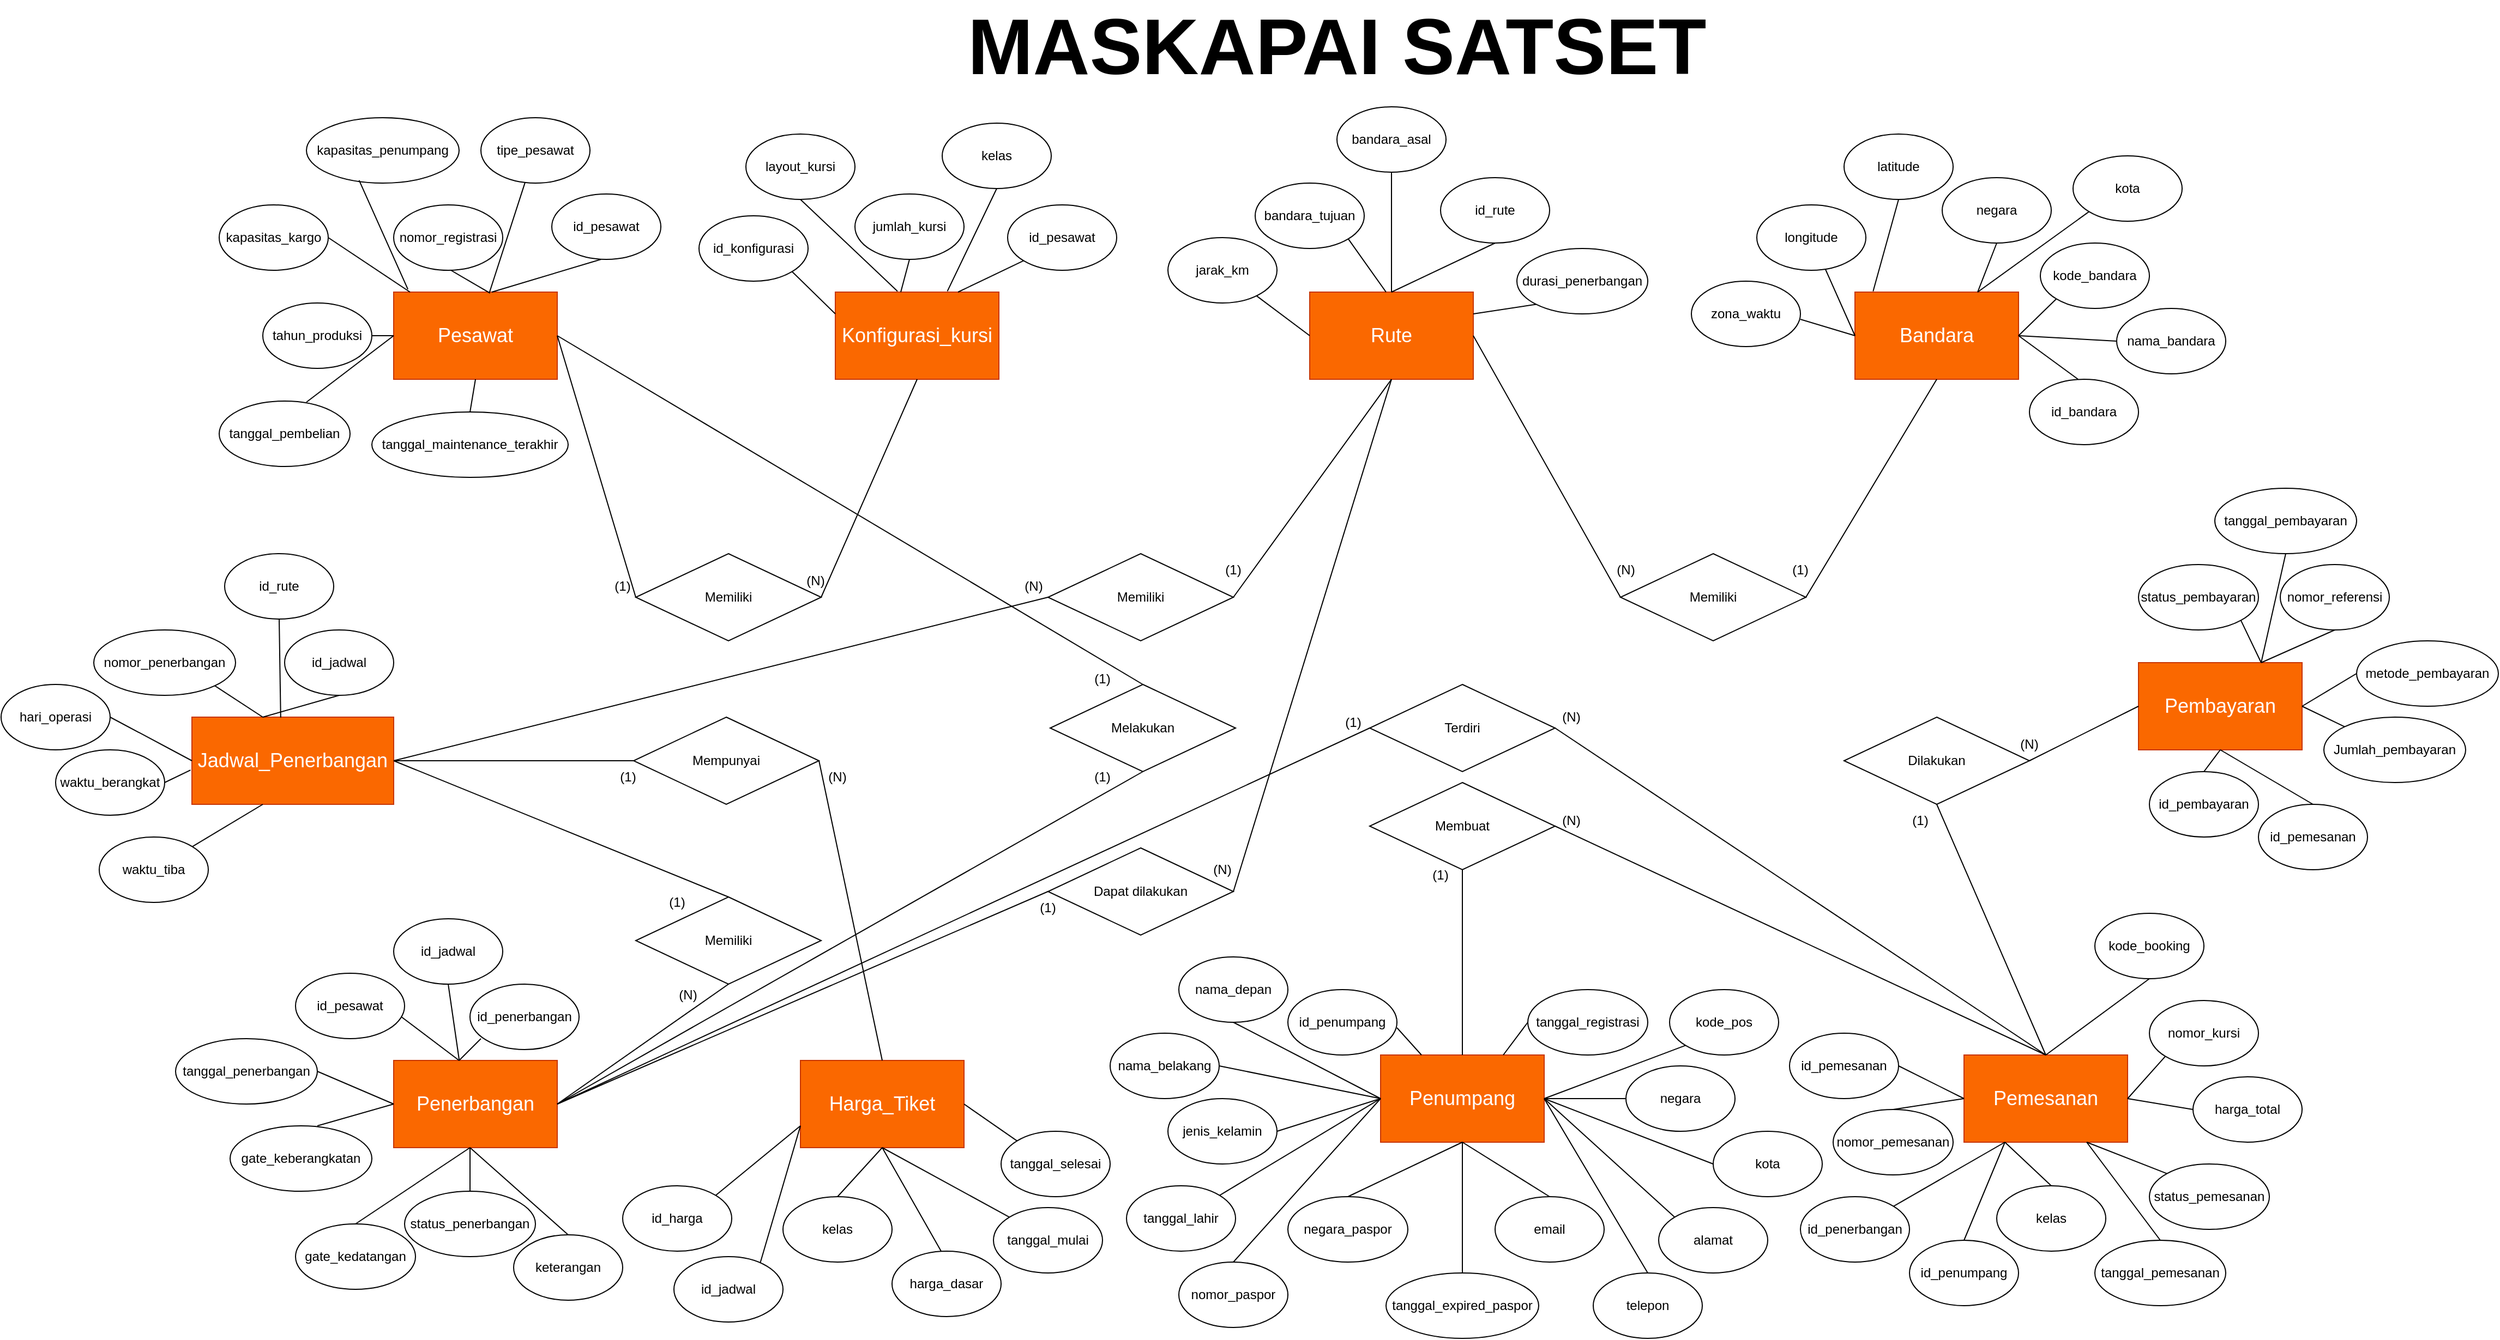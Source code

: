 <mxfile version="24.6.4" type="device">
  <diagram name="Page-1" id="sqNwMqskgFGyr_NSquQn">
    <mxGraphModel dx="2443" dy="812" grid="1" gridSize="10" guides="1" tooltips="1" connect="1" arrows="1" fold="1" page="1" pageScale="1" pageWidth="850" pageHeight="1100" math="0" shadow="0">
      <root>
        <mxCell id="0" />
        <mxCell id="1" parent="0" />
        <mxCell id="HbxGi6H0YP1Ia_wOUCqk-3" value="&lt;font style=&quot;font-size: 18px;&quot; color=&quot;#ffffff&quot;&gt;Pesawat&lt;/font&gt;" style="rounded=0;whiteSpace=wrap;html=1;labelBackgroundColor=none;fillColor=#fa6800;strokeColor=#C73500;fontColor=#000000;" parent="1" vertex="1">
          <mxGeometry x="-390" y="320" width="150" height="80" as="geometry" />
        </mxCell>
        <mxCell id="HbxGi6H0YP1Ia_wOUCqk-4" value="&lt;b&gt;&lt;font style=&quot;font-size: 72px;&quot;&gt;MASKAPAI SATSET&lt;/font&gt;&lt;/b&gt;" style="text;html=1;align=center;verticalAlign=middle;whiteSpace=wrap;rounded=0;" parent="1" vertex="1">
          <mxGeometry x="110" y="80" width="730" height="30" as="geometry" />
        </mxCell>
        <mxCell id="HbxGi6H0YP1Ia_wOUCqk-6" value="kapasitas_penumpang" style="ellipse;whiteSpace=wrap;html=1;" parent="1" vertex="1">
          <mxGeometry x="-470" y="160" width="140" height="60" as="geometry" />
        </mxCell>
        <mxCell id="HbxGi6H0YP1Ia_wOUCqk-7" value="nomor_registrasi" style="ellipse;whiteSpace=wrap;html=1;" parent="1" vertex="1">
          <mxGeometry x="-390" y="240" width="100" height="60" as="geometry" />
        </mxCell>
        <mxCell id="HbxGi6H0YP1Ia_wOUCqk-8" value="kapasitas_kargo" style="ellipse;whiteSpace=wrap;html=1;" parent="1" vertex="1">
          <mxGeometry x="-550" y="240" width="100" height="60" as="geometry" />
        </mxCell>
        <mxCell id="HbxGi6H0YP1Ia_wOUCqk-9" value="tipe_pesawat" style="ellipse;whiteSpace=wrap;html=1;" parent="1" vertex="1">
          <mxGeometry x="-310" y="160" width="100" height="60" as="geometry" />
        </mxCell>
        <mxCell id="HbxGi6H0YP1Ia_wOUCqk-10" value="id_pesawat" style="ellipse;whiteSpace=wrap;html=1;" parent="1" vertex="1">
          <mxGeometry x="-245" y="230" width="100" height="60" as="geometry" />
        </mxCell>
        <mxCell id="HbxGi6H0YP1Ia_wOUCqk-11" value="tahun_produksi" style="ellipse;whiteSpace=wrap;html=1;" parent="1" vertex="1">
          <mxGeometry x="-510" y="330" width="100" height="60" as="geometry" />
        </mxCell>
        <mxCell id="HbxGi6H0YP1Ia_wOUCqk-12" value="tanggal_pembelian" style="ellipse;whiteSpace=wrap;html=1;" parent="1" vertex="1">
          <mxGeometry x="-550" y="420" width="120" height="60" as="geometry" />
        </mxCell>
        <mxCell id="HbxGi6H0YP1Ia_wOUCqk-13" value="tanggal_maintenance_terakhir" style="ellipse;whiteSpace=wrap;html=1;" parent="1" vertex="1">
          <mxGeometry x="-410" y="430" width="180" height="60" as="geometry" />
        </mxCell>
        <mxCell id="HbxGi6H0YP1Ia_wOUCqk-19" value="" style="endArrow=none;html=1;rounded=0;" parent="1" edge="1">
          <mxGeometry width="50" height="50" relative="1" as="geometry">
            <mxPoint x="-300" y="320" as="sourcePoint" />
            <mxPoint x="-200" y="290" as="targetPoint" />
          </mxGeometry>
        </mxCell>
        <mxCell id="HbxGi6H0YP1Ia_wOUCqk-21" value="" style="endArrow=none;html=1;rounded=0;" parent="1" source="HbxGi6H0YP1Ia_wOUCqk-3" target="HbxGi6H0YP1Ia_wOUCqk-9" edge="1">
          <mxGeometry width="50" height="50" relative="1" as="geometry">
            <mxPoint x="-300" y="310" as="sourcePoint" />
            <mxPoint x="-257.5" y="220" as="targetPoint" />
          </mxGeometry>
        </mxCell>
        <mxCell id="HbxGi6H0YP1Ia_wOUCqk-22" value="" style="endArrow=none;html=1;rounded=0;exitX=0.589;exitY=0.012;exitDx=0;exitDy=0;exitPerimeter=0;" parent="1" source="HbxGi6H0YP1Ia_wOUCqk-3" edge="1">
          <mxGeometry width="50" height="50" relative="1" as="geometry">
            <mxPoint x="-390" y="400" as="sourcePoint" />
            <mxPoint x="-337.5" y="300" as="targetPoint" />
          </mxGeometry>
        </mxCell>
        <mxCell id="HbxGi6H0YP1Ia_wOUCqk-26" value="" style="endArrow=none;html=1;rounded=0;exitX=0.087;exitY=-0.032;exitDx=0;exitDy=0;exitPerimeter=0;entryX=0.345;entryY=0.957;entryDx=0;entryDy=0;entryPerimeter=0;" parent="1" source="HbxGi6H0YP1Ia_wOUCqk-3" target="HbxGi6H0YP1Ia_wOUCqk-6" edge="1">
          <mxGeometry width="50" height="50" relative="1" as="geometry">
            <mxPoint x="-443" y="320" as="sourcePoint" />
            <mxPoint x="-410" y="219" as="targetPoint" />
          </mxGeometry>
        </mxCell>
        <mxCell id="HbxGi6H0YP1Ia_wOUCqk-27" value="" style="endArrow=none;html=1;rounded=0;" parent="1" source="HbxGi6H0YP1Ia_wOUCqk-3" edge="1">
          <mxGeometry width="50" height="50" relative="1" as="geometry">
            <mxPoint x="-419" y="366" as="sourcePoint" />
            <mxPoint x="-450" y="270" as="targetPoint" />
          </mxGeometry>
        </mxCell>
        <mxCell id="HbxGi6H0YP1Ia_wOUCqk-28" value="" style="endArrow=none;html=1;rounded=0;exitX=0;exitY=0.5;exitDx=0;exitDy=0;entryX=0.345;entryY=0.957;entryDx=0;entryDy=0;entryPerimeter=0;" parent="1" source="HbxGi6H0YP1Ia_wOUCqk-3" edge="1">
          <mxGeometry width="50" height="50" relative="1" as="geometry">
            <mxPoint x="-365" y="460" as="sourcePoint" />
            <mxPoint x="-410" y="360" as="targetPoint" />
          </mxGeometry>
        </mxCell>
        <mxCell id="HbxGi6H0YP1Ia_wOUCqk-30" value="" style="endArrow=none;html=1;rounded=0;" parent="1" edge="1">
          <mxGeometry width="50" height="50" relative="1" as="geometry">
            <mxPoint x="-470" y="421" as="sourcePoint" />
            <mxPoint x="-390" y="360" as="targetPoint" />
          </mxGeometry>
        </mxCell>
        <mxCell id="HbxGi6H0YP1Ia_wOUCqk-31" value="" style="endArrow=none;html=1;rounded=0;entryX=0.5;entryY=1;entryDx=0;entryDy=0;exitX=0.5;exitY=0;exitDx=0;exitDy=0;" parent="1" source="HbxGi6H0YP1Ia_wOUCqk-13" target="HbxGi6H0YP1Ia_wOUCqk-3" edge="1">
          <mxGeometry width="50" height="50" relative="1" as="geometry">
            <mxPoint x="-325" y="430" as="sourcePoint" />
            <mxPoint x="-245" y="369" as="targetPoint" />
          </mxGeometry>
        </mxCell>
        <mxCell id="HbxGi6H0YP1Ia_wOUCqk-32" value="&lt;font style=&quot;font-size: 18px;&quot; color=&quot;#ffffff&quot;&gt;Konfigurasi_kursi&lt;/font&gt;" style="rounded=0;whiteSpace=wrap;html=1;labelBackgroundColor=none;fillColor=#fa6800;strokeColor=#C73500;fontColor=#000000;" parent="1" vertex="1">
          <mxGeometry x="15" y="320" width="150" height="80" as="geometry" />
        </mxCell>
        <mxCell id="HbxGi6H0YP1Ia_wOUCqk-35" value="layout_kursi" style="ellipse;whiteSpace=wrap;html=1;" parent="1" vertex="1">
          <mxGeometry x="-67" y="175" width="100" height="60" as="geometry" />
        </mxCell>
        <mxCell id="HbxGi6H0YP1Ia_wOUCqk-36" value="jumlah_kursi" style="ellipse;whiteSpace=wrap;html=1;" parent="1" vertex="1">
          <mxGeometry x="33" y="230" width="100" height="60" as="geometry" />
        </mxCell>
        <mxCell id="HbxGi6H0YP1Ia_wOUCqk-37" value="kelas" style="ellipse;whiteSpace=wrap;html=1;" parent="1" vertex="1">
          <mxGeometry x="113" y="165" width="100" height="60" as="geometry" />
        </mxCell>
        <mxCell id="HbxGi6H0YP1Ia_wOUCqk-38" value="id_konfigurasi" style="ellipse;whiteSpace=wrap;html=1;" parent="1" vertex="1">
          <mxGeometry x="-110" y="250" width="100" height="60" as="geometry" />
        </mxCell>
        <mxCell id="HbxGi6H0YP1Ia_wOUCqk-39" value="id_pesawat" style="ellipse;whiteSpace=wrap;html=1;" parent="1" vertex="1">
          <mxGeometry x="173" y="240" width="100" height="60" as="geometry" />
        </mxCell>
        <mxCell id="HbxGi6H0YP1Ia_wOUCqk-40" value="" style="endArrow=none;html=1;rounded=0;entryX=0.5;entryY=1;entryDx=0;entryDy=0;" parent="1" target="HbxGi6H0YP1Ia_wOUCqk-36" edge="1">
          <mxGeometry width="50" height="50" relative="1" as="geometry">
            <mxPoint x="75" y="320" as="sourcePoint" />
            <mxPoint x="75" y="300" as="targetPoint" />
          </mxGeometry>
        </mxCell>
        <mxCell id="HbxGi6H0YP1Ia_wOUCqk-41" value="" style="endArrow=none;html=1;rounded=0;exitX=0.38;exitY=-0.01;exitDx=0;exitDy=0;exitPerimeter=0;entryX=0.5;entryY=1;entryDx=0;entryDy=0;" parent="1" source="HbxGi6H0YP1Ia_wOUCqk-32" target="HbxGi6H0YP1Ia_wOUCqk-35" edge="1">
          <mxGeometry width="50" height="50" relative="1" as="geometry">
            <mxPoint x="-125" y="280" as="sourcePoint" />
            <mxPoint x="-25" y="250" as="targetPoint" />
          </mxGeometry>
        </mxCell>
        <mxCell id="HbxGi6H0YP1Ia_wOUCqk-42" value="" style="endArrow=none;html=1;rounded=0;exitX=0;exitY=0.25;exitDx=0;exitDy=0;entryX=1;entryY=1;entryDx=0;entryDy=0;" parent="1" source="HbxGi6H0YP1Ia_wOUCqk-32" target="HbxGi6H0YP1Ia_wOUCqk-38" edge="1">
          <mxGeometry width="50" height="50" relative="1" as="geometry">
            <mxPoint x="82" y="389" as="sourcePoint" />
            <mxPoint x="-22.367" y="325.674" as="targetPoint" />
          </mxGeometry>
        </mxCell>
        <mxCell id="HbxGi6H0YP1Ia_wOUCqk-43" value="" style="endArrow=none;html=1;rounded=0;exitX=0.685;exitY=-0.01;exitDx=0;exitDy=0;exitPerimeter=0;entryX=0.5;entryY=1;entryDx=0;entryDy=0;" parent="1" source="HbxGi6H0YP1Ia_wOUCqk-32" target="HbxGi6H0YP1Ia_wOUCqk-37" edge="1">
          <mxGeometry width="50" height="50" relative="1" as="geometry">
            <mxPoint x="252" y="299" as="sourcePoint" />
            <mxPoint x="155" y="225" as="targetPoint" />
          </mxGeometry>
        </mxCell>
        <mxCell id="HbxGi6H0YP1Ia_wOUCqk-44" value="" style="endArrow=none;html=1;rounded=0;exitX=0.75;exitY=0;exitDx=0;exitDy=0;entryX=0;entryY=1;entryDx=0;entryDy=0;" parent="1" source="HbxGi6H0YP1Ia_wOUCqk-32" target="HbxGi6H0YP1Ia_wOUCqk-39" edge="1">
          <mxGeometry width="50" height="50" relative="1" as="geometry">
            <mxPoint x="155" y="361.58" as="sourcePoint" />
            <mxPoint x="214.73" y="280.004" as="targetPoint" />
          </mxGeometry>
        </mxCell>
        <mxCell id="HbxGi6H0YP1Ia_wOUCqk-46" value="&lt;font style=&quot;font-size: 18px;&quot; color=&quot;#ffffff&quot;&gt;Bandara&lt;/font&gt;" style="rounded=0;whiteSpace=wrap;html=1;labelBackgroundColor=none;fillColor=#fa6800;strokeColor=#C73500;fontColor=#000000;" parent="1" vertex="1">
          <mxGeometry x="950" y="320" width="150" height="80" as="geometry" />
        </mxCell>
        <mxCell id="HbxGi6H0YP1Ia_wOUCqk-48" value="zona_waktu" style="ellipse;whiteSpace=wrap;html=1;" parent="1" vertex="1">
          <mxGeometry x="800" y="310" width="100" height="60" as="geometry" />
        </mxCell>
        <mxCell id="HbxGi6H0YP1Ia_wOUCqk-49" value="longitude" style="ellipse;whiteSpace=wrap;html=1;" parent="1" vertex="1">
          <mxGeometry x="860" y="240" width="100" height="60" as="geometry" />
        </mxCell>
        <mxCell id="HbxGi6H0YP1Ia_wOUCqk-50" value="negara" style="ellipse;whiteSpace=wrap;html=1;" parent="1" vertex="1">
          <mxGeometry x="1030" y="215" width="100" height="60" as="geometry" />
        </mxCell>
        <mxCell id="HbxGi6H0YP1Ia_wOUCqk-51" value="kota" style="ellipse;whiteSpace=wrap;html=1;" parent="1" vertex="1">
          <mxGeometry x="1150" y="195" width="100" height="60" as="geometry" />
        </mxCell>
        <mxCell id="HbxGi6H0YP1Ia_wOUCqk-52" value="kode_bandara" style="ellipse;whiteSpace=wrap;html=1;" parent="1" vertex="1">
          <mxGeometry x="1120" y="275" width="100" height="60" as="geometry" />
        </mxCell>
        <mxCell id="HbxGi6H0YP1Ia_wOUCqk-53" value="nama_bandara" style="ellipse;whiteSpace=wrap;html=1;" parent="1" vertex="1">
          <mxGeometry x="1190" y="335" width="100" height="60" as="geometry" />
        </mxCell>
        <mxCell id="HbxGi6H0YP1Ia_wOUCqk-54" value="id_bandara" style="ellipse;whiteSpace=wrap;html=1;" parent="1" vertex="1">
          <mxGeometry x="1110" y="400" width="100" height="60" as="geometry" />
        </mxCell>
        <mxCell id="HbxGi6H0YP1Ia_wOUCqk-56" value="latitude" style="ellipse;whiteSpace=wrap;html=1;" parent="1" vertex="1">
          <mxGeometry x="940" y="175" width="100" height="60" as="geometry" />
        </mxCell>
        <mxCell id="HbxGi6H0YP1Ia_wOUCqk-57" value="" style="endArrow=none;html=1;rounded=0;exitX=0;exitY=0.5;exitDx=0;exitDy=0;" parent="1" source="HbxGi6H0YP1Ia_wOUCqk-46" edge="1">
          <mxGeometry width="50" height="50" relative="1" as="geometry">
            <mxPoint x="850" y="395" as="sourcePoint" />
            <mxPoint x="900" y="345" as="targetPoint" />
          </mxGeometry>
        </mxCell>
        <mxCell id="HbxGi6H0YP1Ia_wOUCqk-58" value="" style="endArrow=none;html=1;rounded=0;" parent="1" target="HbxGi6H0YP1Ia_wOUCqk-49" edge="1">
          <mxGeometry width="50" height="50" relative="1" as="geometry">
            <mxPoint x="950" y="360" as="sourcePoint" />
            <mxPoint x="1010" y="310" as="targetPoint" />
          </mxGeometry>
        </mxCell>
        <mxCell id="HbxGi6H0YP1Ia_wOUCqk-59" value="" style="endArrow=none;html=1;rounded=0;exitX=0.111;exitY=-0.01;exitDx=0;exitDy=0;entryX=0.5;entryY=1;entryDx=0;entryDy=0;exitPerimeter=0;" parent="1" source="HbxGi6H0YP1Ia_wOUCqk-46" target="HbxGi6H0YP1Ia_wOUCqk-56" edge="1">
          <mxGeometry width="50" height="50" relative="1" as="geometry">
            <mxPoint x="1011" y="280" as="sourcePoint" />
            <mxPoint x="990" y="210" as="targetPoint" />
          </mxGeometry>
        </mxCell>
        <mxCell id="HbxGi6H0YP1Ia_wOUCqk-60" value="" style="endArrow=none;html=1;rounded=0;exitX=0.75;exitY=0;exitDx=0;exitDy=0;entryX=0.5;entryY=1;entryDx=0;entryDy=0;" parent="1" source="HbxGi6H0YP1Ia_wOUCqk-46" target="HbxGi6H0YP1Ia_wOUCqk-50" edge="1">
          <mxGeometry width="50" height="50" relative="1" as="geometry">
            <mxPoint x="1000" y="340" as="sourcePoint" />
            <mxPoint x="1050" y="290" as="targetPoint" />
          </mxGeometry>
        </mxCell>
        <mxCell id="HbxGi6H0YP1Ia_wOUCqk-61" value="" style="endArrow=none;html=1;rounded=0;exitX=0.75;exitY=0;exitDx=0;exitDy=0;entryX=0;entryY=1;entryDx=0;entryDy=0;" parent="1" source="HbxGi6H0YP1Ia_wOUCqk-46" target="HbxGi6H0YP1Ia_wOUCqk-51" edge="1">
          <mxGeometry width="50" height="50" relative="1" as="geometry">
            <mxPoint x="1200" y="340" as="sourcePoint" />
            <mxPoint x="1145" y="230" as="targetPoint" />
          </mxGeometry>
        </mxCell>
        <mxCell id="HbxGi6H0YP1Ia_wOUCqk-62" value="" style="endArrow=none;html=1;rounded=0;exitX=1;exitY=0.5;exitDx=0;exitDy=0;entryX=0;entryY=1;entryDx=0;entryDy=0;" parent="1" source="HbxGi6H0YP1Ia_wOUCqk-46" target="HbxGi6H0YP1Ia_wOUCqk-52" edge="1">
          <mxGeometry width="50" height="50" relative="1" as="geometry">
            <mxPoint x="1080" y="415" as="sourcePoint" />
            <mxPoint x="1162" y="325" as="targetPoint" />
          </mxGeometry>
        </mxCell>
        <mxCell id="HbxGi6H0YP1Ia_wOUCqk-63" value="" style="endArrow=none;html=1;rounded=0;entryX=0;entryY=0.5;entryDx=0;entryDy=0;" parent="1" target="HbxGi6H0YP1Ia_wOUCqk-53" edge="1">
          <mxGeometry width="50" height="50" relative="1" as="geometry">
            <mxPoint x="1100" y="360" as="sourcePoint" />
            <mxPoint x="1180" y="370" as="targetPoint" />
          </mxGeometry>
        </mxCell>
        <mxCell id="HbxGi6H0YP1Ia_wOUCqk-64" value="" style="endArrow=none;html=1;rounded=0;entryX=0.446;entryY=0;entryDx=0;entryDy=0;exitX=1;exitY=0.5;exitDx=0;exitDy=0;entryPerimeter=0;" parent="1" source="HbxGi6H0YP1Ia_wOUCqk-46" target="HbxGi6H0YP1Ia_wOUCqk-54" edge="1">
          <mxGeometry width="50" height="50" relative="1" as="geometry">
            <mxPoint x="1080" y="390" as="sourcePoint" />
            <mxPoint x="1160" y="400" as="targetPoint" />
          </mxGeometry>
        </mxCell>
        <mxCell id="HbxGi6H0YP1Ia_wOUCqk-65" value="&lt;font style=&quot;font-size: 18px;&quot; color=&quot;#ffffff&quot;&gt;Rute&lt;/font&gt;" style="rounded=0;whiteSpace=wrap;html=1;labelBackgroundColor=none;fillColor=#fa6800;strokeColor=#C73500;fontColor=#000000;" parent="1" vertex="1">
          <mxGeometry x="450" y="320" width="150" height="80" as="geometry" />
        </mxCell>
        <mxCell id="HbxGi6H0YP1Ia_wOUCqk-66" value="id_rute" style="ellipse;whiteSpace=wrap;html=1;" parent="1" vertex="1">
          <mxGeometry x="570" y="215" width="100" height="60" as="geometry" />
        </mxCell>
        <mxCell id="HbxGi6H0YP1Ia_wOUCqk-67" value="bandara_asal" style="ellipse;whiteSpace=wrap;html=1;" parent="1" vertex="1">
          <mxGeometry x="475" y="150" width="100" height="60" as="geometry" />
        </mxCell>
        <mxCell id="HbxGi6H0YP1Ia_wOUCqk-68" value="bandara_tujuan" style="ellipse;whiteSpace=wrap;html=1;" parent="1" vertex="1">
          <mxGeometry x="400" y="220" width="100" height="60" as="geometry" />
        </mxCell>
        <mxCell id="HbxGi6H0YP1Ia_wOUCqk-69" value="jarak_km" style="ellipse;whiteSpace=wrap;html=1;" parent="1" vertex="1">
          <mxGeometry x="320" y="270" width="100" height="60" as="geometry" />
        </mxCell>
        <mxCell id="HbxGi6H0YP1Ia_wOUCqk-70" value="durasi_penerbangan" style="ellipse;whiteSpace=wrap;html=1;" parent="1" vertex="1">
          <mxGeometry x="640" y="280" width="120" height="60" as="geometry" />
        </mxCell>
        <mxCell id="HbxGi6H0YP1Ia_wOUCqk-71" value="" style="endArrow=none;html=1;rounded=0;exitX=0.5;exitY=0;exitDx=0;exitDy=0;entryX=0.5;entryY=1;entryDx=0;entryDy=0;" parent="1" source="HbxGi6H0YP1Ia_wOUCqk-65" target="HbxGi6H0YP1Ia_wOUCqk-66" edge="1">
          <mxGeometry width="50" height="50" relative="1" as="geometry">
            <mxPoint x="520" y="389" as="sourcePoint" />
            <mxPoint x="557" y="300" as="targetPoint" />
          </mxGeometry>
        </mxCell>
        <mxCell id="HbxGi6H0YP1Ia_wOUCqk-73" value="" style="endArrow=none;html=1;rounded=0;exitX=0.5;exitY=0;exitDx=0;exitDy=0;entryX=0.5;entryY=1;entryDx=0;entryDy=0;" parent="1" source="HbxGi6H0YP1Ia_wOUCqk-65" target="HbxGi6H0YP1Ia_wOUCqk-67" edge="1">
          <mxGeometry width="50" height="50" relative="1" as="geometry">
            <mxPoint x="430" y="341" as="sourcePoint" />
            <mxPoint x="463" y="240" as="targetPoint" />
          </mxGeometry>
        </mxCell>
        <mxCell id="HbxGi6H0YP1Ia_wOUCqk-74" value="" style="endArrow=none;html=1;rounded=0;entryX=1;entryY=1;entryDx=0;entryDy=0;" parent="1" target="HbxGi6H0YP1Ia_wOUCqk-68" edge="1">
          <mxGeometry width="50" height="50" relative="1" as="geometry">
            <mxPoint x="520" y="320" as="sourcePoint" />
            <mxPoint x="473" y="250" as="targetPoint" />
          </mxGeometry>
        </mxCell>
        <mxCell id="HbxGi6H0YP1Ia_wOUCqk-75" value="" style="endArrow=none;html=1;rounded=0;exitX=0;exitY=0.5;exitDx=0;exitDy=0;" parent="1" source="HbxGi6H0YP1Ia_wOUCqk-65" target="HbxGi6H0YP1Ia_wOUCqk-69" edge="1">
          <mxGeometry width="50" height="50" relative="1" as="geometry">
            <mxPoint x="490" y="320" as="sourcePoint" />
            <mxPoint x="420" y="300" as="targetPoint" />
          </mxGeometry>
        </mxCell>
        <mxCell id="HbxGi6H0YP1Ia_wOUCqk-76" value="" style="endArrow=none;html=1;rounded=0;entryX=0;entryY=1;entryDx=0;entryDy=0;exitX=1;exitY=0.25;exitDx=0;exitDy=0;" parent="1" source="HbxGi6H0YP1Ia_wOUCqk-65" target="HbxGi6H0YP1Ia_wOUCqk-70" edge="1">
          <mxGeometry width="50" height="50" relative="1" as="geometry">
            <mxPoint x="450" y="370" as="sourcePoint" />
            <mxPoint x="388" y="400" as="targetPoint" />
          </mxGeometry>
        </mxCell>
        <mxCell id="HbxGi6H0YP1Ia_wOUCqk-77" value="&lt;font style=&quot;font-size: 18px;&quot; color=&quot;#ffffff&quot;&gt;Jadwal_Penerbangan&lt;/font&gt;" style="rounded=0;whiteSpace=wrap;html=1;labelBackgroundColor=none;fillColor=#fa6800;strokeColor=#C73500;fontColor=#000000;" parent="1" vertex="1">
          <mxGeometry x="-575" y="710" width="185" height="80" as="geometry" />
        </mxCell>
        <mxCell id="HbxGi6H0YP1Ia_wOUCqk-78" value="id_jadwal" style="ellipse;whiteSpace=wrap;html=1;" parent="1" vertex="1">
          <mxGeometry x="-490" y="630" width="100" height="60" as="geometry" />
        </mxCell>
        <mxCell id="HbxGi6H0YP1Ia_wOUCqk-79" value="id_rute" style="ellipse;whiteSpace=wrap;html=1;" parent="1" vertex="1">
          <mxGeometry x="-545" y="560" width="100" height="60" as="geometry" />
        </mxCell>
        <mxCell id="HbxGi6H0YP1Ia_wOUCqk-80" value="nomor_penerbangan" style="ellipse;whiteSpace=wrap;html=1;" parent="1" vertex="1">
          <mxGeometry x="-665" y="630" width="130" height="60" as="geometry" />
        </mxCell>
        <mxCell id="HbxGi6H0YP1Ia_wOUCqk-81" value="hari_operasi" style="ellipse;whiteSpace=wrap;html=1;" parent="1" vertex="1">
          <mxGeometry x="-750" y="680" width="100" height="60" as="geometry" />
        </mxCell>
        <mxCell id="HbxGi6H0YP1Ia_wOUCqk-82" value="waktu_berangkat" style="ellipse;whiteSpace=wrap;html=1;" parent="1" vertex="1">
          <mxGeometry x="-700" y="740" width="100" height="60" as="geometry" />
        </mxCell>
        <mxCell id="HbxGi6H0YP1Ia_wOUCqk-83" value="waktu_tiba" style="ellipse;whiteSpace=wrap;html=1;" parent="1" vertex="1">
          <mxGeometry x="-660" y="820" width="100" height="60" as="geometry" />
        </mxCell>
        <mxCell id="HbxGi6H0YP1Ia_wOUCqk-84" value="" style="endArrow=none;html=1;rounded=0;exitX=0.44;exitY=0.004;exitDx=0;exitDy=0;exitPerimeter=0;entryX=0.5;entryY=1;entryDx=0;entryDy=0;" parent="1" source="HbxGi6H0YP1Ia_wOUCqk-77" target="HbxGi6H0YP1Ia_wOUCqk-79" edge="1">
          <mxGeometry width="50" height="50" relative="1" as="geometry">
            <mxPoint x="-458" y="710" as="sourcePoint" />
            <mxPoint x="-520" y="630" as="targetPoint" />
          </mxGeometry>
        </mxCell>
        <mxCell id="HbxGi6H0YP1Ia_wOUCqk-85" value="" style="endArrow=none;html=1;rounded=0;entryX=0.5;entryY=1;entryDx=0;entryDy=0;" parent="1" target="HbxGi6H0YP1Ia_wOUCqk-78" edge="1">
          <mxGeometry width="50" height="50" relative="1" as="geometry">
            <mxPoint x="-510" y="710" as="sourcePoint" />
            <mxPoint x="-455.5" y="690" as="targetPoint" />
          </mxGeometry>
        </mxCell>
        <mxCell id="HbxGi6H0YP1Ia_wOUCqk-86" value="" style="endArrow=none;html=1;rounded=0;entryX=1;entryY=1;entryDx=0;entryDy=0;" parent="1" target="HbxGi6H0YP1Ia_wOUCqk-80" edge="1">
          <mxGeometry width="50" height="50" relative="1" as="geometry">
            <mxPoint x="-510" y="710" as="sourcePoint" />
            <mxPoint x="-560" y="670" as="targetPoint" />
          </mxGeometry>
        </mxCell>
        <mxCell id="HbxGi6H0YP1Ia_wOUCqk-87" value="" style="endArrow=none;html=1;rounded=0;exitX=0;exitY=0.5;exitDx=0;exitDy=0;entryX=1;entryY=0.5;entryDx=0;entryDy=0;" parent="1" source="HbxGi6H0YP1Ia_wOUCqk-77" target="HbxGi6H0YP1Ia_wOUCqk-81" edge="1">
          <mxGeometry width="50" height="50" relative="1" as="geometry">
            <mxPoint x="-580" y="740" as="sourcePoint" />
            <mxPoint x="-630" y="730" as="targetPoint" />
          </mxGeometry>
        </mxCell>
        <mxCell id="HbxGi6H0YP1Ia_wOUCqk-88" value="" style="endArrow=none;html=1;rounded=0;exitX=-0.007;exitY=0.607;exitDx=0;exitDy=0;exitPerimeter=0;entryX=1;entryY=0.5;entryDx=0;entryDy=0;" parent="1" source="HbxGi6H0YP1Ia_wOUCqk-77" target="HbxGi6H0YP1Ia_wOUCqk-82" edge="1">
          <mxGeometry width="50" height="50" relative="1" as="geometry">
            <mxPoint x="-570" y="790" as="sourcePoint" />
            <mxPoint x="-620" y="780" as="targetPoint" />
          </mxGeometry>
        </mxCell>
        <mxCell id="HbxGi6H0YP1Ia_wOUCqk-89" value="" style="endArrow=none;html=1;rounded=0;entryX=1;entryY=0;entryDx=0;entryDy=0;" parent="1" target="HbxGi6H0YP1Ia_wOUCqk-83" edge="1">
          <mxGeometry width="50" height="50" relative="1" as="geometry">
            <mxPoint x="-510" y="790" as="sourcePoint" />
            <mxPoint x="-554" y="830" as="targetPoint" />
          </mxGeometry>
        </mxCell>
        <mxCell id="HbxGi6H0YP1Ia_wOUCqk-90" value="&lt;font style=&quot;font-size: 18px;&quot; color=&quot;#ffffff&quot;&gt;Penerbangan&lt;/font&gt;" style="rounded=0;whiteSpace=wrap;html=1;labelBackgroundColor=none;fillColor=#fa6800;strokeColor=#C73500;fontColor=#000000;" parent="1" vertex="1">
          <mxGeometry x="-390" y="1025" width="150" height="80" as="geometry" />
        </mxCell>
        <mxCell id="HbxGi6H0YP1Ia_wOUCqk-91" value="id_penerbangan" style="ellipse;whiteSpace=wrap;html=1;" parent="1" vertex="1">
          <mxGeometry x="-320" y="955" width="100" height="60" as="geometry" />
        </mxCell>
        <mxCell id="HbxGi6H0YP1Ia_wOUCqk-92" value="id_jadwal" style="ellipse;whiteSpace=wrap;html=1;" parent="1" vertex="1">
          <mxGeometry x="-390" y="895" width="100" height="60" as="geometry" />
        </mxCell>
        <mxCell id="HbxGi6H0YP1Ia_wOUCqk-93" value="id_pesawat" style="ellipse;whiteSpace=wrap;html=1;" parent="1" vertex="1">
          <mxGeometry x="-480" y="945" width="100" height="60" as="geometry" />
        </mxCell>
        <mxCell id="HbxGi6H0YP1Ia_wOUCqk-94" value="tanggal_penerbangan" style="ellipse;whiteSpace=wrap;html=1;" parent="1" vertex="1">
          <mxGeometry x="-590" y="1005" width="130" height="60" as="geometry" />
        </mxCell>
        <mxCell id="HbxGi6H0YP1Ia_wOUCqk-95" value="gate_keberangkatan" style="ellipse;whiteSpace=wrap;html=1;" parent="1" vertex="1">
          <mxGeometry x="-540" y="1085" width="130" height="60" as="geometry" />
        </mxCell>
        <mxCell id="HbxGi6H0YP1Ia_wOUCqk-96" value="gate_kedatangan" style="ellipse;whiteSpace=wrap;html=1;" parent="1" vertex="1">
          <mxGeometry x="-480" y="1175" width="110" height="60" as="geometry" />
        </mxCell>
        <mxCell id="HbxGi6H0YP1Ia_wOUCqk-97" value="keterangan" style="ellipse;whiteSpace=wrap;html=1;" parent="1" vertex="1">
          <mxGeometry x="-280" y="1185" width="100" height="60" as="geometry" />
        </mxCell>
        <mxCell id="HbxGi6H0YP1Ia_wOUCqk-98" value="status_penerbangan" style="ellipse;whiteSpace=wrap;html=1;" parent="1" vertex="1">
          <mxGeometry x="-380" y="1145" width="120" height="60" as="geometry" />
        </mxCell>
        <mxCell id="HbxGi6H0YP1Ia_wOUCqk-99" value="" style="endArrow=none;html=1;rounded=0;" parent="1" edge="1">
          <mxGeometry width="50" height="50" relative="1" as="geometry">
            <mxPoint x="-330" y="1025" as="sourcePoint" />
            <mxPoint x="-310" y="1005" as="targetPoint" />
          </mxGeometry>
        </mxCell>
        <mxCell id="HbxGi6H0YP1Ia_wOUCqk-100" value="" style="endArrow=none;html=1;rounded=0;" parent="1" edge="1">
          <mxGeometry width="50" height="50" relative="1" as="geometry">
            <mxPoint x="-330" y="1024" as="sourcePoint" />
            <mxPoint x="-340" y="955" as="targetPoint" />
          </mxGeometry>
        </mxCell>
        <mxCell id="HbxGi6H0YP1Ia_wOUCqk-101" value="" style="endArrow=none;html=1;rounded=0;entryX=0.969;entryY=0.665;entryDx=0;entryDy=0;entryPerimeter=0;" parent="1" target="HbxGi6H0YP1Ia_wOUCqk-93" edge="1">
          <mxGeometry width="50" height="50" relative="1" as="geometry">
            <mxPoint x="-330" y="1025" as="sourcePoint" />
            <mxPoint x="-380" y="975" as="targetPoint" />
          </mxGeometry>
        </mxCell>
        <mxCell id="HbxGi6H0YP1Ia_wOUCqk-103" value="" style="endArrow=none;html=1;rounded=0;entryX=0.66;entryY=0.02;entryDx=0;entryDy=0;entryPerimeter=0;exitX=0;exitY=0.5;exitDx=0;exitDy=0;" parent="1" source="HbxGi6H0YP1Ia_wOUCqk-90" edge="1">
          <mxGeometry width="50" height="50" relative="1" as="geometry">
            <mxPoint x="-296" y="1053.8" as="sourcePoint" />
            <mxPoint x="-460" y="1035" as="targetPoint" />
          </mxGeometry>
        </mxCell>
        <mxCell id="HbxGi6H0YP1Ia_wOUCqk-104" value="" style="endArrow=none;html=1;rounded=0;entryX=0.66;entryY=0.02;entryDx=0;entryDy=0;entryPerimeter=0;exitX=0;exitY=0.5;exitDx=0;exitDy=0;" parent="1" source="HbxGi6H0YP1Ia_wOUCqk-90" edge="1">
          <mxGeometry width="50" height="50" relative="1" as="geometry">
            <mxPoint x="-390" y="1115" as="sourcePoint" />
            <mxPoint x="-460" y="1085" as="targetPoint" />
          </mxGeometry>
        </mxCell>
        <mxCell id="HbxGi6H0YP1Ia_wOUCqk-105" value="" style="endArrow=none;html=1;rounded=0;entryX=0.66;entryY=0.02;entryDx=0;entryDy=0;entryPerimeter=0;" parent="1" edge="1">
          <mxGeometry width="50" height="50" relative="1" as="geometry">
            <mxPoint x="-320" y="1105" as="sourcePoint" />
            <mxPoint x="-425" y="1175" as="targetPoint" />
          </mxGeometry>
        </mxCell>
        <mxCell id="HbxGi6H0YP1Ia_wOUCqk-106" value="" style="endArrow=none;html=1;rounded=0;entryX=0.66;entryY=0.02;entryDx=0;entryDy=0;entryPerimeter=0;" parent="1" edge="1">
          <mxGeometry width="50" height="50" relative="1" as="geometry">
            <mxPoint x="-320" y="1105" as="sourcePoint" />
            <mxPoint x="-230" y="1185" as="targetPoint" />
          </mxGeometry>
        </mxCell>
        <mxCell id="HbxGi6H0YP1Ia_wOUCqk-107" value="" style="endArrow=none;html=1;rounded=0;entryX=0.5;entryY=0;entryDx=0;entryDy=0;" parent="1" target="HbxGi6H0YP1Ia_wOUCqk-98" edge="1">
          <mxGeometry width="50" height="50" relative="1" as="geometry">
            <mxPoint x="-320" y="1105" as="sourcePoint" />
            <mxPoint x="-275.552" y="1186.488" as="targetPoint" />
          </mxGeometry>
        </mxCell>
        <mxCell id="HbxGi6H0YP1Ia_wOUCqk-108" value="&lt;font style=&quot;font-size: 18px;&quot; color=&quot;#ffffff&quot;&gt;Harga_Tiket&lt;/font&gt;" style="rounded=0;whiteSpace=wrap;html=1;labelBackgroundColor=none;fillColor=#fa6800;strokeColor=#C73500;fontColor=#000000;" parent="1" vertex="1">
          <mxGeometry x="-17" y="1025" width="150" height="80" as="geometry" />
        </mxCell>
        <mxCell id="HbxGi6H0YP1Ia_wOUCqk-109" value="id_jadwal" style="ellipse;whiteSpace=wrap;html=1;" parent="1" vertex="1">
          <mxGeometry x="-133" y="1205" width="100" height="60" as="geometry" />
        </mxCell>
        <mxCell id="HbxGi6H0YP1Ia_wOUCqk-110" value="id_harga" style="ellipse;whiteSpace=wrap;html=1;" parent="1" vertex="1">
          <mxGeometry x="-180" y="1140" width="100" height="60" as="geometry" />
        </mxCell>
        <mxCell id="HbxGi6H0YP1Ia_wOUCqk-111" value="kelas" style="ellipse;whiteSpace=wrap;html=1;" parent="1" vertex="1">
          <mxGeometry x="-33" y="1150" width="100" height="60" as="geometry" />
        </mxCell>
        <mxCell id="HbxGi6H0YP1Ia_wOUCqk-112" value="harga_dasar" style="ellipse;whiteSpace=wrap;html=1;" parent="1" vertex="1">
          <mxGeometry x="67" y="1200" width="100" height="60" as="geometry" />
        </mxCell>
        <mxCell id="HbxGi6H0YP1Ia_wOUCqk-113" value="tanggal_selesai" style="ellipse;whiteSpace=wrap;html=1;" parent="1" vertex="1">
          <mxGeometry x="167" y="1090" width="100" height="60" as="geometry" />
        </mxCell>
        <mxCell id="HbxGi6H0YP1Ia_wOUCqk-114" value="tanggal_mulai" style="ellipse;whiteSpace=wrap;html=1;" parent="1" vertex="1">
          <mxGeometry x="160" y="1160" width="100" height="60" as="geometry" />
        </mxCell>
        <mxCell id="HbxGi6H0YP1Ia_wOUCqk-115" value="" style="endArrow=none;html=1;rounded=0;entryX=0;entryY=0.75;entryDx=0;entryDy=0;exitX=1;exitY=0;exitDx=0;exitDy=0;" parent="1" source="HbxGi6H0YP1Ia_wOUCqk-110" target="HbxGi6H0YP1Ia_wOUCqk-108" edge="1">
          <mxGeometry width="50" height="50" relative="1" as="geometry">
            <mxPoint x="-43" y="1110" as="sourcePoint" />
            <mxPoint x="47" y="1190" as="targetPoint" />
          </mxGeometry>
        </mxCell>
        <mxCell id="HbxGi6H0YP1Ia_wOUCqk-117" value="" style="endArrow=none;html=1;rounded=0;entryX=0;entryY=0.75;entryDx=0;entryDy=0;exitX=0.791;exitY=0.098;exitDx=0;exitDy=0;exitPerimeter=0;" parent="1" source="HbxGi6H0YP1Ia_wOUCqk-109" target="HbxGi6H0YP1Ia_wOUCqk-108" edge="1">
          <mxGeometry width="50" height="50" relative="1" as="geometry">
            <mxPoint x="-78" y="1170" as="sourcePoint" />
            <mxPoint x="-33" y="1141" as="targetPoint" />
          </mxGeometry>
        </mxCell>
        <mxCell id="HbxGi6H0YP1Ia_wOUCqk-118" value="" style="endArrow=none;html=1;rounded=0;exitX=0.5;exitY=0;exitDx=0;exitDy=0;entryX=0.5;entryY=1;entryDx=0;entryDy=0;" parent="1" source="HbxGi6H0YP1Ia_wOUCqk-111" target="HbxGi6H0YP1Ia_wOUCqk-108" edge="1">
          <mxGeometry width="50" height="50" relative="1" as="geometry">
            <mxPoint x="11.5" y="1150" as="sourcePoint" />
            <mxPoint x="47" y="1100" as="targetPoint" />
          </mxGeometry>
        </mxCell>
        <mxCell id="HbxGi6H0YP1Ia_wOUCqk-119" value="" style="endArrow=none;html=1;rounded=0;exitX=0.5;exitY=0;exitDx=0;exitDy=0;entryX=0.5;entryY=1;entryDx=0;entryDy=0;" parent="1" target="HbxGi6H0YP1Ia_wOUCqk-108" edge="1">
          <mxGeometry width="50" height="50" relative="1" as="geometry">
            <mxPoint x="112" y="1200" as="sourcePoint" />
            <mxPoint x="142" y="1150" as="targetPoint" />
          </mxGeometry>
        </mxCell>
        <mxCell id="HbxGi6H0YP1Ia_wOUCqk-120" value="" style="endArrow=none;html=1;rounded=0;exitX=0;exitY=0;exitDx=0;exitDy=0;entryX=0.5;entryY=1;entryDx=0;entryDy=0;" parent="1" source="HbxGi6H0YP1Ia_wOUCqk-114" target="HbxGi6H0YP1Ia_wOUCqk-108" edge="1">
          <mxGeometry width="50" height="50" relative="1" as="geometry">
            <mxPoint x="167" y="1180" as="sourcePoint" />
            <mxPoint x="117" y="1080" as="targetPoint" />
          </mxGeometry>
        </mxCell>
        <mxCell id="HbxGi6H0YP1Ia_wOUCqk-121" value="" style="endArrow=none;html=1;rounded=0;exitX=0;exitY=0;exitDx=0;exitDy=0;entryX=1;entryY=0.5;entryDx=0;entryDy=0;" parent="1" source="HbxGi6H0YP1Ia_wOUCqk-113" target="HbxGi6H0YP1Ia_wOUCqk-108" edge="1">
          <mxGeometry width="50" height="50" relative="1" as="geometry">
            <mxPoint x="177" y="1100" as="sourcePoint" />
            <mxPoint x="72" y="1020" as="targetPoint" />
          </mxGeometry>
        </mxCell>
        <mxCell id="HbxGi6H0YP1Ia_wOUCqk-122" value="&lt;font style=&quot;font-size: 18px;&quot; color=&quot;#ffffff&quot;&gt;Penumpang&lt;/font&gt;" style="rounded=0;whiteSpace=wrap;html=1;labelBackgroundColor=none;fillColor=#fa6800;strokeColor=#C73500;fontColor=#000000;" parent="1" vertex="1">
          <mxGeometry x="515" y="1020" width="150" height="80" as="geometry" />
        </mxCell>
        <mxCell id="HbxGi6H0YP1Ia_wOUCqk-123" value="id_penumpang" style="ellipse;whiteSpace=wrap;html=1;" parent="1" vertex="1">
          <mxGeometry x="430" y="960" width="100" height="60" as="geometry" />
        </mxCell>
        <mxCell id="HbxGi6H0YP1Ia_wOUCqk-124" value="nama_depan" style="ellipse;whiteSpace=wrap;html=1;" parent="1" vertex="1">
          <mxGeometry x="330" y="930" width="100" height="60" as="geometry" />
        </mxCell>
        <mxCell id="HbxGi6H0YP1Ia_wOUCqk-125" value="nama_belakang" style="ellipse;whiteSpace=wrap;html=1;" parent="1" vertex="1">
          <mxGeometry x="267" y="1000" width="100" height="60" as="geometry" />
        </mxCell>
        <mxCell id="HbxGi6H0YP1Ia_wOUCqk-126" value="jenis_kelamin" style="ellipse;whiteSpace=wrap;html=1;" parent="1" vertex="1">
          <mxGeometry x="320" y="1060" width="100" height="60" as="geometry" />
        </mxCell>
        <mxCell id="HbxGi6H0YP1Ia_wOUCqk-127" value="nomor_paspor" style="ellipse;whiteSpace=wrap;html=1;" parent="1" vertex="1">
          <mxGeometry x="330" y="1210" width="100" height="60" as="geometry" />
        </mxCell>
        <mxCell id="HbxGi6H0YP1Ia_wOUCqk-128" value="tanggal_expired_paspor" style="ellipse;whiteSpace=wrap;html=1;" parent="1" vertex="1">
          <mxGeometry x="520" y="1220" width="140" height="60" as="geometry" />
        </mxCell>
        <mxCell id="HbxGi6H0YP1Ia_wOUCqk-130" value="tanggal_registrasi" style="ellipse;whiteSpace=wrap;html=1;" parent="1" vertex="1">
          <mxGeometry x="650" y="960" width="110" height="60" as="geometry" />
        </mxCell>
        <mxCell id="HbxGi6H0YP1Ia_wOUCqk-131" value="kode_pos" style="ellipse;whiteSpace=wrap;html=1;" parent="1" vertex="1">
          <mxGeometry x="780" y="960" width="100" height="60" as="geometry" />
        </mxCell>
        <mxCell id="HbxGi6H0YP1Ia_wOUCqk-132" value="tanggal_lahir" style="ellipse;whiteSpace=wrap;html=1;" parent="1" vertex="1">
          <mxGeometry x="282" y="1140" width="100" height="60" as="geometry" />
        </mxCell>
        <mxCell id="HbxGi6H0YP1Ia_wOUCqk-133" value="email" style="ellipse;whiteSpace=wrap;html=1;" parent="1" vertex="1">
          <mxGeometry x="620" y="1150" width="100" height="60" as="geometry" />
        </mxCell>
        <mxCell id="HbxGi6H0YP1Ia_wOUCqk-135" value="negara_paspor" style="ellipse;whiteSpace=wrap;html=1;" parent="1" vertex="1">
          <mxGeometry x="430" y="1150" width="110" height="60" as="geometry" />
        </mxCell>
        <mxCell id="HbxGi6H0YP1Ia_wOUCqk-136" value="negara" style="ellipse;whiteSpace=wrap;html=1;" parent="1" vertex="1">
          <mxGeometry x="740" y="1030" width="100" height="60" as="geometry" />
        </mxCell>
        <mxCell id="HbxGi6H0YP1Ia_wOUCqk-137" value="telepon" style="ellipse;whiteSpace=wrap;html=1;" parent="1" vertex="1">
          <mxGeometry x="710" y="1220" width="100" height="60" as="geometry" />
        </mxCell>
        <mxCell id="HbxGi6H0YP1Ia_wOUCqk-138" value="alamat" style="ellipse;whiteSpace=wrap;html=1;" parent="1" vertex="1">
          <mxGeometry x="770" y="1160" width="100" height="60" as="geometry" />
        </mxCell>
        <mxCell id="HbxGi6H0YP1Ia_wOUCqk-139" value="kota" style="ellipse;whiteSpace=wrap;html=1;" parent="1" vertex="1">
          <mxGeometry x="820" y="1090" width="100" height="60" as="geometry" />
        </mxCell>
        <mxCell id="HbxGi6H0YP1Ia_wOUCqk-140" value="" style="endArrow=none;html=1;rounded=0;entryX=0.25;entryY=0;entryDx=0;entryDy=0;" parent="1" target="HbxGi6H0YP1Ia_wOUCqk-122" edge="1">
          <mxGeometry width="50" height="50" relative="1" as="geometry">
            <mxPoint x="530" y="995" as="sourcePoint" />
            <mxPoint x="580" y="945" as="targetPoint" />
          </mxGeometry>
        </mxCell>
        <mxCell id="HbxGi6H0YP1Ia_wOUCqk-141" value="" style="endArrow=none;html=1;rounded=0;entryX=0.5;entryY=0;entryDx=0;entryDy=0;exitX=0.75;exitY=0;exitDx=0;exitDy=0;" parent="1" source="HbxGi6H0YP1Ia_wOUCqk-122" edge="1">
          <mxGeometry width="50" height="50" relative="1" as="geometry">
            <mxPoint x="590" y="1020" as="sourcePoint" />
            <mxPoint x="650" y="990" as="targetPoint" />
          </mxGeometry>
        </mxCell>
        <mxCell id="HbxGi6H0YP1Ia_wOUCqk-142" value="" style="endArrow=none;html=1;rounded=0;entryX=0;entryY=0.5;entryDx=0;entryDy=0;exitX=0.5;exitY=1;exitDx=0;exitDy=0;" parent="1" source="HbxGi6H0YP1Ia_wOUCqk-124" target="HbxGi6H0YP1Ia_wOUCqk-122" edge="1">
          <mxGeometry width="50" height="50" relative="1" as="geometry">
            <mxPoint x="410" y="980" as="sourcePoint" />
            <mxPoint x="510" y="1060" as="targetPoint" />
          </mxGeometry>
        </mxCell>
        <mxCell id="HbxGi6H0YP1Ia_wOUCqk-143" value="" style="endArrow=none;html=1;rounded=0;entryX=0;entryY=0.5;entryDx=0;entryDy=0;" parent="1" target="HbxGi6H0YP1Ia_wOUCqk-122" edge="1">
          <mxGeometry width="50" height="50" relative="1" as="geometry">
            <mxPoint x="367" y="1030" as="sourcePoint" />
            <mxPoint x="510" y="1060" as="targetPoint" />
          </mxGeometry>
        </mxCell>
        <mxCell id="HbxGi6H0YP1Ia_wOUCqk-144" value="" style="endArrow=none;html=1;rounded=0;entryX=0;entryY=0.5;entryDx=0;entryDy=0;exitX=1;exitY=0.5;exitDx=0;exitDy=0;" parent="1" source="HbxGi6H0YP1Ia_wOUCqk-126" target="HbxGi6H0YP1Ia_wOUCqk-122" edge="1">
          <mxGeometry width="50" height="50" relative="1" as="geometry">
            <mxPoint x="430" y="1100" as="sourcePoint" />
            <mxPoint x="573" y="1130" as="targetPoint" />
          </mxGeometry>
        </mxCell>
        <mxCell id="HbxGi6H0YP1Ia_wOUCqk-145" style="edgeStyle=none;rounded=0;orthogonalLoop=1;jettySize=auto;html=1;entryX=0;entryY=0.5;entryDx=0;entryDy=0;" parent="1" source="HbxGi6H0YP1Ia_wOUCqk-122" target="HbxGi6H0YP1Ia_wOUCqk-122" edge="1">
          <mxGeometry relative="1" as="geometry" />
        </mxCell>
        <mxCell id="HbxGi6H0YP1Ia_wOUCqk-146" value="" style="endArrow=none;html=1;rounded=0;exitX=1;exitY=0;exitDx=0;exitDy=0;entryX=0;entryY=0.5;entryDx=0;entryDy=0;" parent="1" source="HbxGi6H0YP1Ia_wOUCqk-132" target="HbxGi6H0YP1Ia_wOUCqk-122" edge="1">
          <mxGeometry width="50" height="50" relative="1" as="geometry">
            <mxPoint x="382" y="1160" as="sourcePoint" />
            <mxPoint x="510" y="1060" as="targetPoint" />
          </mxGeometry>
        </mxCell>
        <mxCell id="HbxGi6H0YP1Ia_wOUCqk-147" value="" style="endArrow=none;html=1;rounded=0;exitX=0.5;exitY=0;exitDx=0;exitDy=0;entryX=0;entryY=0.5;entryDx=0;entryDy=0;" parent="1" source="HbxGi6H0YP1Ia_wOUCqk-127" target="HbxGi6H0YP1Ia_wOUCqk-122" edge="1">
          <mxGeometry width="50" height="50" relative="1" as="geometry">
            <mxPoint x="382" y="1189" as="sourcePoint" />
            <mxPoint x="530" y="1100" as="targetPoint" />
          </mxGeometry>
        </mxCell>
        <mxCell id="HbxGi6H0YP1Ia_wOUCqk-148" value="" style="endArrow=none;html=1;rounded=0;exitX=0.5;exitY=0;exitDx=0;exitDy=0;entryX=0.5;entryY=1;entryDx=0;entryDy=0;" parent="1" source="HbxGi6H0YP1Ia_wOUCqk-135" target="HbxGi6H0YP1Ia_wOUCqk-122" edge="1">
          <mxGeometry width="50" height="50" relative="1" as="geometry">
            <mxPoint x="495" y="1150" as="sourcePoint" />
            <mxPoint x="630" y="1000" as="targetPoint" />
          </mxGeometry>
        </mxCell>
        <mxCell id="HbxGi6H0YP1Ia_wOUCqk-149" value="" style="endArrow=none;html=1;rounded=0;exitX=0.5;exitY=0;exitDx=0;exitDy=0;entryX=0.5;entryY=1;entryDx=0;entryDy=0;" parent="1" source="HbxGi6H0YP1Ia_wOUCqk-128" target="HbxGi6H0YP1Ia_wOUCqk-122" edge="1">
          <mxGeometry width="50" height="50" relative="1" as="geometry">
            <mxPoint x="545" y="1170" as="sourcePoint" />
            <mxPoint x="650" y="1120" as="targetPoint" />
          </mxGeometry>
        </mxCell>
        <mxCell id="HbxGi6H0YP1Ia_wOUCqk-150" value="" style="endArrow=none;html=1;rounded=0;exitX=0.5;exitY=0;exitDx=0;exitDy=0;entryX=0.5;entryY=1;entryDx=0;entryDy=0;" parent="1" source="HbxGi6H0YP1Ia_wOUCqk-133" target="HbxGi6H0YP1Ia_wOUCqk-122" edge="1">
          <mxGeometry width="50" height="50" relative="1" as="geometry">
            <mxPoint x="590" y="1220" as="sourcePoint" />
            <mxPoint x="600" y="1110" as="targetPoint" />
          </mxGeometry>
        </mxCell>
        <mxCell id="HbxGi6H0YP1Ia_wOUCqk-151" value="" style="endArrow=none;html=1;rounded=0;exitX=0.5;exitY=0;exitDx=0;exitDy=0;entryX=1;entryY=0.5;entryDx=0;entryDy=0;" parent="1" source="HbxGi6H0YP1Ia_wOUCqk-137" target="HbxGi6H0YP1Ia_wOUCqk-122" edge="1">
          <mxGeometry width="50" height="50" relative="1" as="geometry">
            <mxPoint x="760" y="1180" as="sourcePoint" />
            <mxPoint x="680" y="1130" as="targetPoint" />
          </mxGeometry>
        </mxCell>
        <mxCell id="HbxGi6H0YP1Ia_wOUCqk-152" value="" style="endArrow=none;html=1;rounded=0;exitX=0;exitY=0;exitDx=0;exitDy=0;entryX=1;entryY=0.5;entryDx=0;entryDy=0;" parent="1" source="HbxGi6H0YP1Ia_wOUCqk-138" target="HbxGi6H0YP1Ia_wOUCqk-122" edge="1">
          <mxGeometry width="50" height="50" relative="1" as="geometry">
            <mxPoint x="780" y="1190" as="sourcePoint" />
            <mxPoint x="685" y="1030" as="targetPoint" />
          </mxGeometry>
        </mxCell>
        <mxCell id="HbxGi6H0YP1Ia_wOUCqk-153" value="" style="endArrow=none;html=1;rounded=0;exitX=0;exitY=0.5;exitDx=0;exitDy=0;entryX=1;entryY=0.5;entryDx=0;entryDy=0;" parent="1" source="HbxGi6H0YP1Ia_wOUCqk-139" target="HbxGi6H0YP1Ia_wOUCqk-122" edge="1">
          <mxGeometry width="50" height="50" relative="1" as="geometry">
            <mxPoint x="820" y="1150" as="sourcePoint" />
            <mxPoint x="660" y="1060" as="targetPoint" />
          </mxGeometry>
        </mxCell>
        <mxCell id="HbxGi6H0YP1Ia_wOUCqk-154" value="" style="endArrow=none;html=1;rounded=0;exitX=0;exitY=0.5;exitDx=0;exitDy=0;entryX=1;entryY=0.5;entryDx=0;entryDy=0;" parent="1" source="HbxGi6H0YP1Ia_wOUCqk-136" target="HbxGi6H0YP1Ia_wOUCqk-122" edge="1">
          <mxGeometry width="50" height="50" relative="1" as="geometry">
            <mxPoint x="745" y="1060" as="sourcePoint" />
            <mxPoint x="595" y="1000" as="targetPoint" />
          </mxGeometry>
        </mxCell>
        <mxCell id="HbxGi6H0YP1Ia_wOUCqk-155" value="" style="endArrow=none;html=1;rounded=0;exitX=0;exitY=1;exitDx=0;exitDy=0;entryX=1;entryY=0.5;entryDx=0;entryDy=0;" parent="1" source="HbxGi6H0YP1Ia_wOUCqk-131" target="HbxGi6H0YP1Ia_wOUCqk-122" edge="1">
          <mxGeometry width="50" height="50" relative="1" as="geometry">
            <mxPoint x="750" y="1032" as="sourcePoint" />
            <mxPoint x="678" y="1030" as="targetPoint" />
          </mxGeometry>
        </mxCell>
        <mxCell id="HbxGi6H0YP1Ia_wOUCqk-156" value="&lt;font style=&quot;font-size: 18px;&quot; color=&quot;#ffffff&quot;&gt;Pemesanan&lt;/font&gt;" style="rounded=0;whiteSpace=wrap;html=1;labelBackgroundColor=none;fillColor=#fa6800;strokeColor=#C73500;fontColor=#000000;" parent="1" vertex="1">
          <mxGeometry x="1050" y="1020" width="150" height="80" as="geometry" />
        </mxCell>
        <mxCell id="HbxGi6H0YP1Ia_wOUCqk-157" value="kode_booking" style="ellipse;whiteSpace=wrap;html=1;" parent="1" vertex="1">
          <mxGeometry x="1170" y="890" width="100" height="60" as="geometry" />
        </mxCell>
        <mxCell id="HbxGi6H0YP1Ia_wOUCqk-158" value="id_pemesanan" style="ellipse;whiteSpace=wrap;html=1;" parent="1" vertex="1">
          <mxGeometry x="890" y="1000" width="100" height="60" as="geometry" />
        </mxCell>
        <mxCell id="HbxGi6H0YP1Ia_wOUCqk-159" value="nomor_pemesanan" style="ellipse;whiteSpace=wrap;html=1;" parent="1" vertex="1">
          <mxGeometry x="930" y="1070" width="110" height="60" as="geometry" />
        </mxCell>
        <mxCell id="HbxGi6H0YP1Ia_wOUCqk-160" value="id_penerbangan" style="ellipse;whiteSpace=wrap;html=1;" parent="1" vertex="1">
          <mxGeometry x="900" y="1150" width="100" height="60" as="geometry" />
        </mxCell>
        <mxCell id="HbxGi6H0YP1Ia_wOUCqk-161" value="id_penumpang" style="ellipse;whiteSpace=wrap;html=1;" parent="1" vertex="1">
          <mxGeometry x="1000" y="1190" width="100" height="60" as="geometry" />
        </mxCell>
        <mxCell id="HbxGi6H0YP1Ia_wOUCqk-162" value="kelas" style="ellipse;whiteSpace=wrap;html=1;" parent="1" vertex="1">
          <mxGeometry x="1080" y="1140" width="100" height="60" as="geometry" />
        </mxCell>
        <mxCell id="HbxGi6H0YP1Ia_wOUCqk-163" value="tanggal_pemesanan" style="ellipse;whiteSpace=wrap;html=1;" parent="1" vertex="1">
          <mxGeometry x="1170" y="1190" width="120" height="60" as="geometry" />
        </mxCell>
        <mxCell id="HbxGi6H0YP1Ia_wOUCqk-164" value="status_pemesanan" style="ellipse;whiteSpace=wrap;html=1;" parent="1" vertex="1">
          <mxGeometry x="1220" y="1120" width="110" height="60" as="geometry" />
        </mxCell>
        <mxCell id="HbxGi6H0YP1Ia_wOUCqk-165" value="harga_total" style="ellipse;whiteSpace=wrap;html=1;" parent="1" vertex="1">
          <mxGeometry x="1260" y="1040" width="100" height="60" as="geometry" />
        </mxCell>
        <mxCell id="HbxGi6H0YP1Ia_wOUCqk-166" value="nomor_kursi" style="ellipse;whiteSpace=wrap;html=1;" parent="1" vertex="1">
          <mxGeometry x="1220" y="970" width="100" height="60" as="geometry" />
        </mxCell>
        <mxCell id="HbxGi6H0YP1Ia_wOUCqk-167" value="" style="endArrow=none;html=1;rounded=0;entryX=0.5;entryY=0;entryDx=0;entryDy=0;exitX=0.5;exitY=1;exitDx=0;exitDy=0;" parent="1" source="HbxGi6H0YP1Ia_wOUCqk-157" target="HbxGi6H0YP1Ia_wOUCqk-156" edge="1">
          <mxGeometry width="50" height="50" relative="1" as="geometry">
            <mxPoint x="1060" y="960" as="sourcePoint" />
            <mxPoint x="1060" y="1020" as="targetPoint" />
          </mxGeometry>
        </mxCell>
        <mxCell id="HbxGi6H0YP1Ia_wOUCqk-168" value="" style="endArrow=none;html=1;rounded=0;entryX=0;entryY=0.5;entryDx=0;entryDy=0;exitX=1;exitY=0.5;exitDx=0;exitDy=0;" parent="1" source="HbxGi6H0YP1Ia_wOUCqk-158" target="HbxGi6H0YP1Ia_wOUCqk-156" edge="1">
          <mxGeometry width="50" height="50" relative="1" as="geometry">
            <mxPoint x="1030" y="1000" as="sourcePoint" />
            <mxPoint x="1109" y="1039" as="targetPoint" />
          </mxGeometry>
        </mxCell>
        <mxCell id="HbxGi6H0YP1Ia_wOUCqk-169" value="" style="endArrow=none;html=1;rounded=0;entryX=0;entryY=0.5;entryDx=0;entryDy=0;exitX=0.5;exitY=0;exitDx=0;exitDy=0;" parent="1" source="HbxGi6H0YP1Ia_wOUCqk-159" target="HbxGi6H0YP1Ia_wOUCqk-156" edge="1">
          <mxGeometry width="50" height="50" relative="1" as="geometry">
            <mxPoint x="1000" y="1040" as="sourcePoint" />
            <mxPoint x="1060" y="1070" as="targetPoint" />
          </mxGeometry>
        </mxCell>
        <mxCell id="HbxGi6H0YP1Ia_wOUCqk-170" value="" style="endArrow=none;html=1;rounded=0;entryX=0.25;entryY=1;entryDx=0;entryDy=0;exitX=1;exitY=0;exitDx=0;exitDy=0;" parent="1" source="HbxGi6H0YP1Ia_wOUCqk-160" target="HbxGi6H0YP1Ia_wOUCqk-156" edge="1">
          <mxGeometry width="50" height="50" relative="1" as="geometry">
            <mxPoint x="1010" y="1140" as="sourcePoint" />
            <mxPoint x="1070" y="1130" as="targetPoint" />
          </mxGeometry>
        </mxCell>
        <mxCell id="HbxGi6H0YP1Ia_wOUCqk-171" value="" style="endArrow=none;html=1;rounded=0;exitX=0.5;exitY=0;exitDx=0;exitDy=0;entryX=0.25;entryY=1;entryDx=0;entryDy=0;" parent="1" source="HbxGi6H0YP1Ia_wOUCqk-161" target="HbxGi6H0YP1Ia_wOUCqk-156" edge="1">
          <mxGeometry width="50" height="50" relative="1" as="geometry">
            <mxPoint x="1040" y="1190" as="sourcePoint" />
            <mxPoint x="1090" y="1110" as="targetPoint" />
          </mxGeometry>
        </mxCell>
        <mxCell id="HbxGi6H0YP1Ia_wOUCqk-172" value="" style="endArrow=none;html=1;rounded=0;exitX=0.5;exitY=0;exitDx=0;exitDy=0;entryX=0.25;entryY=1;entryDx=0;entryDy=0;" parent="1" source="HbxGi6H0YP1Ia_wOUCqk-162" target="HbxGi6H0YP1Ia_wOUCqk-156" edge="1">
          <mxGeometry width="50" height="50" relative="1" as="geometry">
            <mxPoint x="1142" y="1160" as="sourcePoint" />
            <mxPoint x="1180" y="1070" as="targetPoint" />
          </mxGeometry>
        </mxCell>
        <mxCell id="HbxGi6H0YP1Ia_wOUCqk-173" value="" style="endArrow=none;html=1;rounded=0;exitX=0.5;exitY=0;exitDx=0;exitDy=0;entryX=0.75;entryY=1;entryDx=0;entryDy=0;" parent="1" source="HbxGi6H0YP1Ia_wOUCqk-163" target="HbxGi6H0YP1Ia_wOUCqk-156" edge="1">
          <mxGeometry width="50" height="50" relative="1" as="geometry">
            <mxPoint x="1212" y="1160" as="sourcePoint" />
            <mxPoint x="1170" y="1120" as="targetPoint" />
          </mxGeometry>
        </mxCell>
        <mxCell id="HbxGi6H0YP1Ia_wOUCqk-174" value="" style="endArrow=none;html=1;rounded=0;exitX=0;exitY=0;exitDx=0;exitDy=0;entryX=0.75;entryY=1;entryDx=0;entryDy=0;" parent="1" source="HbxGi6H0YP1Ia_wOUCqk-164" target="HbxGi6H0YP1Ia_wOUCqk-156" edge="1">
          <mxGeometry width="50" height="50" relative="1" as="geometry">
            <mxPoint x="1230" y="1155" as="sourcePoint" />
            <mxPoint x="1172" y="1065" as="targetPoint" />
          </mxGeometry>
        </mxCell>
        <mxCell id="HbxGi6H0YP1Ia_wOUCqk-175" value="" style="endArrow=none;html=1;rounded=0;exitX=0;exitY=0.5;exitDx=0;exitDy=0;" parent="1" source="HbxGi6H0YP1Ia_wOUCqk-165" edge="1">
          <mxGeometry width="50" height="50" relative="1" as="geometry">
            <mxPoint x="1253" y="1089" as="sourcePoint" />
            <mxPoint x="1200" y="1060" as="targetPoint" />
          </mxGeometry>
        </mxCell>
        <mxCell id="HbxGi6H0YP1Ia_wOUCqk-176" value="" style="endArrow=none;html=1;rounded=0;exitX=0;exitY=1;exitDx=0;exitDy=0;entryX=1;entryY=0.5;entryDx=0;entryDy=0;" parent="1" source="HbxGi6H0YP1Ia_wOUCqk-166" target="HbxGi6H0YP1Ia_wOUCqk-156" edge="1">
          <mxGeometry width="50" height="50" relative="1" as="geometry">
            <mxPoint x="1240" y="1050" as="sourcePoint" />
            <mxPoint x="1180" y="1040" as="targetPoint" />
          </mxGeometry>
        </mxCell>
        <mxCell id="HbxGi6H0YP1Ia_wOUCqk-177" value="&lt;font style=&quot;font-size: 18px;&quot; color=&quot;#ffffff&quot;&gt;Pembayaran&lt;/font&gt;" style="rounded=0;whiteSpace=wrap;html=1;labelBackgroundColor=none;fillColor=#fa6800;strokeColor=#C73500;fontColor=#000000;" parent="1" vertex="1">
          <mxGeometry x="1210" y="660" width="150" height="80" as="geometry" />
        </mxCell>
        <mxCell id="HbxGi6H0YP1Ia_wOUCqk-178" value="status_pembayaran" style="ellipse;whiteSpace=wrap;html=1;" parent="1" vertex="1">
          <mxGeometry x="1210" y="570" width="110" height="60" as="geometry" />
        </mxCell>
        <mxCell id="HbxGi6H0YP1Ia_wOUCqk-179" value="tanggal_pembayaran" style="ellipse;whiteSpace=wrap;html=1;" parent="1" vertex="1">
          <mxGeometry x="1280" y="500" width="130" height="60" as="geometry" />
        </mxCell>
        <mxCell id="HbxGi6H0YP1Ia_wOUCqk-180" value="nomor_referensi" style="ellipse;whiteSpace=wrap;html=1;" parent="1" vertex="1">
          <mxGeometry x="1340" y="570" width="100" height="60" as="geometry" />
        </mxCell>
        <mxCell id="HbxGi6H0YP1Ia_wOUCqk-181" value="metode_pembayaran" style="ellipse;whiteSpace=wrap;html=1;" parent="1" vertex="1">
          <mxGeometry x="1410" y="640" width="130" height="60" as="geometry" />
        </mxCell>
        <mxCell id="HbxGi6H0YP1Ia_wOUCqk-182" value="Jumlah_pembayaran" style="ellipse;whiteSpace=wrap;html=1;" parent="1" vertex="1">
          <mxGeometry x="1380" y="710" width="130" height="60" as="geometry" />
        </mxCell>
        <mxCell id="HbxGi6H0YP1Ia_wOUCqk-183" value="id_pemesanan" style="ellipse;whiteSpace=wrap;html=1;" parent="1" vertex="1">
          <mxGeometry x="1320" y="790" width="100" height="60" as="geometry" />
        </mxCell>
        <mxCell id="HbxGi6H0YP1Ia_wOUCqk-184" value="id_pembayaran" style="ellipse;whiteSpace=wrap;html=1;" parent="1" vertex="1">
          <mxGeometry x="1220" y="760" width="100" height="60" as="geometry" />
        </mxCell>
        <mxCell id="HbxGi6H0YP1Ia_wOUCqk-185" value="" style="endArrow=none;html=1;rounded=0;entryX=1;entryY=1;entryDx=0;entryDy=0;exitX=0.75;exitY=0;exitDx=0;exitDy=0;" parent="1" source="HbxGi6H0YP1Ia_wOUCqk-177" target="HbxGi6H0YP1Ia_wOUCqk-178" edge="1">
          <mxGeometry width="50" height="50" relative="1" as="geometry">
            <mxPoint x="1120" y="540" as="sourcePoint" />
            <mxPoint x="1180" y="580" as="targetPoint" />
          </mxGeometry>
        </mxCell>
        <mxCell id="HbxGi6H0YP1Ia_wOUCqk-186" value="" style="endArrow=none;html=1;rounded=0;entryX=0.5;entryY=1;entryDx=0;entryDy=0;exitX=0.75;exitY=0;exitDx=0;exitDy=0;" parent="1" source="HbxGi6H0YP1Ia_wOUCqk-177" target="HbxGi6H0YP1Ia_wOUCqk-179" edge="1">
          <mxGeometry width="50" height="50" relative="1" as="geometry">
            <mxPoint x="1295" y="670" as="sourcePoint" />
            <mxPoint x="1280" y="640" as="targetPoint" />
          </mxGeometry>
        </mxCell>
        <mxCell id="HbxGi6H0YP1Ia_wOUCqk-187" value="" style="endArrow=none;html=1;rounded=0;entryX=0.5;entryY=1;entryDx=0;entryDy=0;exitX=0.75;exitY=0;exitDx=0;exitDy=0;" parent="1" source="HbxGi6H0YP1Ia_wOUCqk-177" target="HbxGi6H0YP1Ia_wOUCqk-180" edge="1">
          <mxGeometry width="50" height="50" relative="1" as="geometry">
            <mxPoint x="1333" y="670" as="sourcePoint" />
            <mxPoint x="1340" y="570" as="targetPoint" />
          </mxGeometry>
        </mxCell>
        <mxCell id="HbxGi6H0YP1Ia_wOUCqk-188" value="" style="endArrow=none;html=1;rounded=0;entryX=0;entryY=0.5;entryDx=0;entryDy=0;exitX=1;exitY=0.5;exitDx=0;exitDy=0;" parent="1" source="HbxGi6H0YP1Ia_wOUCqk-177" target="HbxGi6H0YP1Ia_wOUCqk-181" edge="1">
          <mxGeometry width="50" height="50" relative="1" as="geometry">
            <mxPoint x="1333" y="670" as="sourcePoint" />
            <mxPoint x="1400" y="640" as="targetPoint" />
          </mxGeometry>
        </mxCell>
        <mxCell id="HbxGi6H0YP1Ia_wOUCqk-189" value="" style="endArrow=none;html=1;rounded=0;entryX=0;entryY=0;entryDx=0;entryDy=0;exitX=1;exitY=0.5;exitDx=0;exitDy=0;" parent="1" source="HbxGi6H0YP1Ia_wOUCqk-177" target="HbxGi6H0YP1Ia_wOUCqk-182" edge="1">
          <mxGeometry width="50" height="50" relative="1" as="geometry">
            <mxPoint x="1370" y="710" as="sourcePoint" />
            <mxPoint x="1420" y="680" as="targetPoint" />
          </mxGeometry>
        </mxCell>
        <mxCell id="HbxGi6H0YP1Ia_wOUCqk-190" value="" style="endArrow=none;html=1;rounded=0;entryX=0.5;entryY=0;entryDx=0;entryDy=0;exitX=0.5;exitY=1;exitDx=0;exitDy=0;" parent="1" source="HbxGi6H0YP1Ia_wOUCqk-177" target="HbxGi6H0YP1Ia_wOUCqk-183" edge="1">
          <mxGeometry width="50" height="50" relative="1" as="geometry">
            <mxPoint x="1370" y="710" as="sourcePoint" />
            <mxPoint x="1405" y="729" as="targetPoint" />
          </mxGeometry>
        </mxCell>
        <mxCell id="HbxGi6H0YP1Ia_wOUCqk-191" value="" style="endArrow=none;html=1;rounded=0;entryX=0.5;entryY=0;entryDx=0;entryDy=0;exitX=0.5;exitY=1;exitDx=0;exitDy=0;" parent="1" source="HbxGi6H0YP1Ia_wOUCqk-177" target="HbxGi6H0YP1Ia_wOUCqk-184" edge="1">
          <mxGeometry width="50" height="50" relative="1" as="geometry">
            <mxPoint x="1295" y="750" as="sourcePoint" />
            <mxPoint x="1380" y="800" as="targetPoint" />
          </mxGeometry>
        </mxCell>
        <mxCell id="HbxGi6H0YP1Ia_wOUCqk-192" style="edgeStyle=none;rounded=0;orthogonalLoop=1;jettySize=auto;html=1;entryX=0;entryY=0.5;entryDx=0;entryDy=0;" parent="1" source="HbxGi6H0YP1Ia_wOUCqk-53" target="HbxGi6H0YP1Ia_wOUCqk-53" edge="1">
          <mxGeometry relative="1" as="geometry" />
        </mxCell>
        <mxCell id="1AR1Cco3kjqSS6mcWAjd-42" value="Memiliki" style="rhombus;whiteSpace=wrap;html=1;" vertex="1" parent="1">
          <mxGeometry x="-168" y="560" width="170" height="80" as="geometry" />
        </mxCell>
        <mxCell id="1AR1Cco3kjqSS6mcWAjd-43" value="Memiliki" style="rhombus;whiteSpace=wrap;html=1;" vertex="1" parent="1">
          <mxGeometry x="210" y="560" width="170" height="80" as="geometry" />
        </mxCell>
        <mxCell id="1AR1Cco3kjqSS6mcWAjd-44" value="Memiliki" style="rhombus;whiteSpace=wrap;html=1;" vertex="1" parent="1">
          <mxGeometry x="735" y="560" width="170" height="80" as="geometry" />
        </mxCell>
        <mxCell id="1AR1Cco3kjqSS6mcWAjd-45" value="Memiliki" style="rhombus;whiteSpace=wrap;html=1;" vertex="1" parent="1">
          <mxGeometry x="-168" y="875" width="170" height="80" as="geometry" />
        </mxCell>
        <mxCell id="1AR1Cco3kjqSS6mcWAjd-46" value="" style="endArrow=none;html=1;rounded=0;entryX=1;entryY=0.5;entryDx=0;entryDy=0;exitX=0;exitY=0.5;exitDx=0;exitDy=0;" edge="1" parent="1" source="1AR1Cco3kjqSS6mcWAjd-42" target="HbxGi6H0YP1Ia_wOUCqk-3">
          <mxGeometry width="50" height="50" relative="1" as="geometry">
            <mxPoint x="350" y="630" as="sourcePoint" />
            <mxPoint x="400" y="580" as="targetPoint" />
          </mxGeometry>
        </mxCell>
        <mxCell id="1AR1Cco3kjqSS6mcWAjd-47" value="" style="endArrow=none;html=1;rounded=0;entryX=1;entryY=0.5;entryDx=0;entryDy=0;exitX=0.5;exitY=1;exitDx=0;exitDy=0;" edge="1" parent="1" source="HbxGi6H0YP1Ia_wOUCqk-32" target="1AR1Cco3kjqSS6mcWAjd-42">
          <mxGeometry width="50" height="50" relative="1" as="geometry">
            <mxPoint x="-64" y="770" as="sourcePoint" />
            <mxPoint x="-210" y="600" as="targetPoint" />
          </mxGeometry>
        </mxCell>
        <mxCell id="1AR1Cco3kjqSS6mcWAjd-48" value="" style="endArrow=none;html=1;rounded=0;entryX=1;entryY=0.5;entryDx=0;entryDy=0;exitX=0;exitY=0.5;exitDx=0;exitDy=0;" edge="1" parent="1" source="1AR1Cco3kjqSS6mcWAjd-44" target="HbxGi6H0YP1Ia_wOUCqk-65">
          <mxGeometry width="50" height="50" relative="1" as="geometry">
            <mxPoint x="-158" y="610" as="sourcePoint" />
            <mxPoint x="-230" y="370" as="targetPoint" />
          </mxGeometry>
        </mxCell>
        <mxCell id="1AR1Cco3kjqSS6mcWAjd-49" value="" style="endArrow=none;html=1;rounded=0;entryX=0.5;entryY=1;entryDx=0;entryDy=0;exitX=1;exitY=0.5;exitDx=0;exitDy=0;" edge="1" parent="1" source="1AR1Cco3kjqSS6mcWAjd-44" target="HbxGi6H0YP1Ia_wOUCqk-46">
          <mxGeometry width="50" height="50" relative="1" as="geometry">
            <mxPoint x="860" y="620" as="sourcePoint" />
            <mxPoint x="725" y="380" as="targetPoint" />
          </mxGeometry>
        </mxCell>
        <mxCell id="1AR1Cco3kjqSS6mcWAjd-50" value="" style="endArrow=none;html=1;rounded=0;entryX=1;entryY=0.5;entryDx=0;entryDy=0;exitX=0.5;exitY=1;exitDx=0;exitDy=0;" edge="1" parent="1" source="HbxGi6H0YP1Ia_wOUCqk-65" target="1AR1Cco3kjqSS6mcWAjd-43">
          <mxGeometry width="50" height="50" relative="1" as="geometry">
            <mxPoint x="255" y="420" as="sourcePoint" />
            <mxPoint x="167" y="620" as="targetPoint" />
          </mxGeometry>
        </mxCell>
        <mxCell id="1AR1Cco3kjqSS6mcWAjd-51" value="" style="endArrow=none;html=1;rounded=0;entryX=1;entryY=0.5;entryDx=0;entryDy=0;exitX=0;exitY=0.5;exitDx=0;exitDy=0;" edge="1" parent="1" source="1AR1Cco3kjqSS6mcWAjd-43" target="HbxGi6H0YP1Ia_wOUCqk-77">
          <mxGeometry width="50" height="50" relative="1" as="geometry">
            <mxPoint x="205" y="620" as="sourcePoint" />
            <mxPoint x="60" y="820" as="targetPoint" />
          </mxGeometry>
        </mxCell>
        <mxCell id="1AR1Cco3kjqSS6mcWAjd-53" value="" style="endArrow=none;html=1;rounded=0;exitX=0.5;exitY=0;exitDx=0;exitDy=0;entryX=1;entryY=0.5;entryDx=0;entryDy=0;" edge="1" parent="1" source="1AR1Cco3kjqSS6mcWAjd-45" target="HbxGi6H0YP1Ia_wOUCqk-77">
          <mxGeometry width="50" height="50" relative="1" as="geometry">
            <mxPoint x="220" y="610" as="sourcePoint" />
            <mxPoint x="-380" y="750" as="targetPoint" />
          </mxGeometry>
        </mxCell>
        <mxCell id="1AR1Cco3kjqSS6mcWAjd-54" value="" style="endArrow=none;html=1;rounded=0;exitX=0.5;exitY=1;exitDx=0;exitDy=0;entryX=1;entryY=0.5;entryDx=0;entryDy=0;" edge="1" parent="1" source="1AR1Cco3kjqSS6mcWAjd-45" target="HbxGi6H0YP1Ia_wOUCqk-90">
          <mxGeometry width="50" height="50" relative="1" as="geometry">
            <mxPoint x="-158" y="770" as="sourcePoint" />
            <mxPoint x="-380" y="760" as="targetPoint" />
          </mxGeometry>
        </mxCell>
        <mxCell id="1AR1Cco3kjqSS6mcWAjd-55" value="Melakukan" style="rhombus;whiteSpace=wrap;html=1;" vertex="1" parent="1">
          <mxGeometry x="212" y="680" width="170" height="80" as="geometry" />
        </mxCell>
        <mxCell id="1AR1Cco3kjqSS6mcWAjd-56" value="" style="endArrow=none;html=1;rounded=0;entryX=1;entryY=0.5;entryDx=0;entryDy=0;exitX=0.5;exitY=0;exitDx=0;exitDy=0;" edge="1" parent="1" source="1AR1Cco3kjqSS6mcWAjd-55" target="HbxGi6H0YP1Ia_wOUCqk-3">
          <mxGeometry width="50" height="50" relative="1" as="geometry">
            <mxPoint x="-158" y="610" as="sourcePoint" />
            <mxPoint x="-230" y="370" as="targetPoint" />
          </mxGeometry>
        </mxCell>
        <mxCell id="1AR1Cco3kjqSS6mcWAjd-57" value="" style="endArrow=none;html=1;rounded=0;entryX=1;entryY=0.5;entryDx=0;entryDy=0;exitX=0.5;exitY=1;exitDx=0;exitDy=0;" edge="1" parent="1" source="1AR1Cco3kjqSS6mcWAjd-55" target="HbxGi6H0YP1Ia_wOUCqk-90">
          <mxGeometry width="50" height="50" relative="1" as="geometry">
            <mxPoint x="213" y="800" as="sourcePoint" />
            <mxPoint x="-240" y="450" as="targetPoint" />
          </mxGeometry>
        </mxCell>
        <mxCell id="1AR1Cco3kjqSS6mcWAjd-58" value="Mempunyai" style="rhombus;whiteSpace=wrap;html=1;" vertex="1" parent="1">
          <mxGeometry x="-170" y="710" width="170" height="80" as="geometry" />
        </mxCell>
        <mxCell id="1AR1Cco3kjqSS6mcWAjd-59" value="" style="endArrow=none;html=1;rounded=0;entryX=1;entryY=0.5;entryDx=0;entryDy=0;exitX=0;exitY=0.5;exitDx=0;exitDy=0;" edge="1" parent="1" source="1AR1Cco3kjqSS6mcWAjd-58" target="HbxGi6H0YP1Ia_wOUCqk-77">
          <mxGeometry width="50" height="50" relative="1" as="geometry">
            <mxPoint x="-159" y="740" as="sourcePoint" />
            <mxPoint x="-231" y="500" as="targetPoint" />
          </mxGeometry>
        </mxCell>
        <mxCell id="1AR1Cco3kjqSS6mcWAjd-60" value="" style="endArrow=none;html=1;rounded=0;entryX=1;entryY=0.5;entryDx=0;entryDy=0;exitX=0.5;exitY=0;exitDx=0;exitDy=0;" edge="1" parent="1" source="HbxGi6H0YP1Ia_wOUCqk-108" target="1AR1Cco3kjqSS6mcWAjd-58">
          <mxGeometry width="50" height="50" relative="1" as="geometry">
            <mxPoint x="222" y="860" as="sourcePoint" />
            <mxPoint y="800" as="targetPoint" />
          </mxGeometry>
        </mxCell>
        <mxCell id="1AR1Cco3kjqSS6mcWAjd-61" value="Terdiri" style="rhombus;whiteSpace=wrap;html=1;" vertex="1" parent="1">
          <mxGeometry x="505" y="680" width="170" height="80" as="geometry" />
        </mxCell>
        <mxCell id="1AR1Cco3kjqSS6mcWAjd-62" value="" style="endArrow=none;html=1;rounded=0;entryX=1;entryY=0.5;entryDx=0;entryDy=0;exitX=0;exitY=0.5;exitDx=0;exitDy=0;" edge="1" parent="1" source="1AR1Cco3kjqSS6mcWAjd-61" target="HbxGi6H0YP1Ia_wOUCqk-90">
          <mxGeometry width="50" height="50" relative="1" as="geometry">
            <mxPoint x="308" y="790" as="sourcePoint" />
            <mxPoint x="-230" y="1075" as="targetPoint" />
          </mxGeometry>
        </mxCell>
        <mxCell id="1AR1Cco3kjqSS6mcWAjd-63" value="" style="endArrow=none;html=1;rounded=0;entryX=0.5;entryY=0;entryDx=0;entryDy=0;exitX=1;exitY=0.5;exitDx=0;exitDy=0;" edge="1" parent="1" source="1AR1Cco3kjqSS6mcWAjd-61" target="HbxGi6H0YP1Ia_wOUCqk-156">
          <mxGeometry width="50" height="50" relative="1" as="geometry">
            <mxPoint x="780" y="825" as="sourcePoint" />
            <mxPoint x="50" y="1090" as="targetPoint" />
          </mxGeometry>
        </mxCell>
        <mxCell id="1AR1Cco3kjqSS6mcWAjd-64" value="Membuat" style="rhombus;whiteSpace=wrap;html=1;" vertex="1" parent="1">
          <mxGeometry x="505" y="770" width="170" height="80" as="geometry" />
        </mxCell>
        <mxCell id="1AR1Cco3kjqSS6mcWAjd-65" value="" style="endArrow=none;html=1;rounded=0;entryX=0.5;entryY=0;entryDx=0;entryDy=0;exitX=0.5;exitY=1;exitDx=0;exitDy=0;" edge="1" parent="1" source="1AR1Cco3kjqSS6mcWAjd-64" target="HbxGi6H0YP1Ia_wOUCqk-122">
          <mxGeometry width="50" height="50" relative="1" as="geometry">
            <mxPoint x="425" y="840" as="sourcePoint" />
            <mxPoint x="560" y="910" as="targetPoint" />
          </mxGeometry>
        </mxCell>
        <mxCell id="1AR1Cco3kjqSS6mcWAjd-66" value="" style="endArrow=none;html=1;rounded=0;entryX=0.5;entryY=0;entryDx=0;entryDy=0;exitX=1;exitY=0.5;exitDx=0;exitDy=0;" edge="1" parent="1" source="1AR1Cco3kjqSS6mcWAjd-64" target="HbxGi6H0YP1Ia_wOUCqk-156">
          <mxGeometry width="50" height="50" relative="1" as="geometry">
            <mxPoint x="600" y="860" as="sourcePoint" />
            <mxPoint x="600" y="1030" as="targetPoint" />
          </mxGeometry>
        </mxCell>
        <mxCell id="1AR1Cco3kjqSS6mcWAjd-67" value="Dilakukan" style="rhombus;whiteSpace=wrap;html=1;" vertex="1" parent="1">
          <mxGeometry x="940" y="710" width="170" height="80" as="geometry" />
        </mxCell>
        <mxCell id="1AR1Cco3kjqSS6mcWAjd-68" value="" style="endArrow=none;html=1;rounded=0;entryX=0.5;entryY=0;entryDx=0;entryDy=0;exitX=0.5;exitY=1;exitDx=0;exitDy=0;" edge="1" parent="1" source="1AR1Cco3kjqSS6mcWAjd-67" target="HbxGi6H0YP1Ia_wOUCqk-156">
          <mxGeometry width="50" height="50" relative="1" as="geometry">
            <mxPoint x="750" y="740" as="sourcePoint" />
            <mxPoint x="1200" y="950" as="targetPoint" />
          </mxGeometry>
        </mxCell>
        <mxCell id="1AR1Cco3kjqSS6mcWAjd-69" value="" style="endArrow=none;html=1;rounded=0;entryX=0;entryY=0.5;entryDx=0;entryDy=0;exitX=1;exitY=0.5;exitDx=0;exitDy=0;" edge="1" parent="1" source="1AR1Cco3kjqSS6mcWAjd-67" target="HbxGi6H0YP1Ia_wOUCqk-177">
          <mxGeometry width="50" height="50" relative="1" as="geometry">
            <mxPoint x="1035" y="800" as="sourcePoint" />
            <mxPoint x="1135" y="1030" as="targetPoint" />
          </mxGeometry>
        </mxCell>
        <mxCell id="1AR1Cco3kjqSS6mcWAjd-74" value="(1)" style="text;html=1;align=center;verticalAlign=middle;whiteSpace=wrap;rounded=0;" vertex="1" parent="1">
          <mxGeometry x="-210" y="575" width="60" height="30" as="geometry" />
        </mxCell>
        <mxCell id="1AR1Cco3kjqSS6mcWAjd-75" value="(N)" style="text;html=1;align=center;verticalAlign=middle;whiteSpace=wrap;rounded=0;" vertex="1" parent="1">
          <mxGeometry x="-33" y="570" width="60" height="30" as="geometry" />
        </mxCell>
        <mxCell id="1AR1Cco3kjqSS6mcWAjd-76" value="(1)" style="text;html=1;align=center;verticalAlign=middle;whiteSpace=wrap;rounded=0;" vertex="1" parent="1">
          <mxGeometry x="870" y="560" width="60" height="30" as="geometry" />
        </mxCell>
        <mxCell id="1AR1Cco3kjqSS6mcWAjd-77" value="(N)" style="text;html=1;align=center;verticalAlign=middle;whiteSpace=wrap;rounded=0;" vertex="1" parent="1">
          <mxGeometry x="710" y="560" width="60" height="30" as="geometry" />
        </mxCell>
        <mxCell id="1AR1Cco3kjqSS6mcWAjd-78" value="(1)" style="text;html=1;align=center;verticalAlign=middle;whiteSpace=wrap;rounded=0;" vertex="1" parent="1">
          <mxGeometry x="350" y="560" width="60" height="30" as="geometry" />
        </mxCell>
        <mxCell id="1AR1Cco3kjqSS6mcWAjd-81" value="(N)" style="text;html=1;align=center;verticalAlign=middle;whiteSpace=wrap;rounded=0;" vertex="1" parent="1">
          <mxGeometry x="167" y="575" width="60" height="30" as="geometry" />
        </mxCell>
        <mxCell id="1AR1Cco3kjqSS6mcWAjd-82" value="(1)" style="text;html=1;align=center;verticalAlign=middle;whiteSpace=wrap;rounded=0;" vertex="1" parent="1">
          <mxGeometry x="-160" y="865" width="60" height="30" as="geometry" />
        </mxCell>
        <mxCell id="1AR1Cco3kjqSS6mcWAjd-83" value="(N)" style="text;html=1;align=center;verticalAlign=middle;whiteSpace=wrap;rounded=0;" vertex="1" parent="1">
          <mxGeometry x="-150" y="950" width="60" height="30" as="geometry" />
        </mxCell>
        <mxCell id="1AR1Cco3kjqSS6mcWAjd-84" value="(1)" style="text;html=1;align=center;verticalAlign=middle;whiteSpace=wrap;rounded=0;" vertex="1" parent="1">
          <mxGeometry x="230" y="660" width="60" height="30" as="geometry" />
        </mxCell>
        <mxCell id="1AR1Cco3kjqSS6mcWAjd-85" value="(1)" style="text;html=1;align=center;verticalAlign=middle;whiteSpace=wrap;rounded=0;" vertex="1" parent="1">
          <mxGeometry x="230" y="750" width="60" height="30" as="geometry" />
        </mxCell>
        <mxCell id="1AR1Cco3kjqSS6mcWAjd-86" value="(1)" style="text;html=1;align=center;verticalAlign=middle;whiteSpace=wrap;rounded=0;" vertex="1" parent="1">
          <mxGeometry x="-205" y="750" width="60" height="30" as="geometry" />
        </mxCell>
        <mxCell id="1AR1Cco3kjqSS6mcWAjd-94" value="(N)" style="text;html=1;align=center;verticalAlign=middle;whiteSpace=wrap;rounded=0;" vertex="1" parent="1">
          <mxGeometry x="-13" y="750" width="60" height="30" as="geometry" />
        </mxCell>
        <mxCell id="1AR1Cco3kjqSS6mcWAjd-95" value="(1)" style="text;html=1;align=center;verticalAlign=middle;whiteSpace=wrap;rounded=0;" vertex="1" parent="1">
          <mxGeometry x="460" y="700" width="60" height="30" as="geometry" />
        </mxCell>
        <mxCell id="1AR1Cco3kjqSS6mcWAjd-96" value="(N)" style="text;html=1;align=center;verticalAlign=middle;whiteSpace=wrap;rounded=0;" vertex="1" parent="1">
          <mxGeometry x="660" y="695" width="60" height="30" as="geometry" />
        </mxCell>
        <mxCell id="1AR1Cco3kjqSS6mcWAjd-97" value="(1)" style="text;html=1;align=center;verticalAlign=middle;whiteSpace=wrap;rounded=0;" vertex="1" parent="1">
          <mxGeometry x="540" y="840" width="60" height="30" as="geometry" />
        </mxCell>
        <mxCell id="1AR1Cco3kjqSS6mcWAjd-98" value="(N)" style="text;html=1;align=center;verticalAlign=middle;whiteSpace=wrap;rounded=0;" vertex="1" parent="1">
          <mxGeometry x="660" y="790" width="60" height="30" as="geometry" />
        </mxCell>
        <mxCell id="1AR1Cco3kjqSS6mcWAjd-99" value="(1)" style="text;html=1;align=center;verticalAlign=middle;whiteSpace=wrap;rounded=0;" vertex="1" parent="1">
          <mxGeometry x="980" y="790" width="60" height="30" as="geometry" />
        </mxCell>
        <mxCell id="1AR1Cco3kjqSS6mcWAjd-100" value="(N)" style="text;html=1;align=center;verticalAlign=middle;whiteSpace=wrap;rounded=0;" vertex="1" parent="1">
          <mxGeometry x="1080" y="720" width="60" height="30" as="geometry" />
        </mxCell>
        <mxCell id="1AR1Cco3kjqSS6mcWAjd-101" value="Dapat dilakukan" style="rhombus;whiteSpace=wrap;html=1;" vertex="1" parent="1">
          <mxGeometry x="210" y="830" width="170" height="80" as="geometry" />
        </mxCell>
        <mxCell id="1AR1Cco3kjqSS6mcWAjd-102" value="" style="endArrow=none;html=1;rounded=0;entryX=0.5;entryY=1;entryDx=0;entryDy=0;exitX=1;exitY=0.5;exitDx=0;exitDy=0;" edge="1" parent="1" source="1AR1Cco3kjqSS6mcWAjd-101" target="HbxGi6H0YP1Ia_wOUCqk-65">
          <mxGeometry width="50" height="50" relative="1" as="geometry">
            <mxPoint x="675" y="660" as="sourcePoint" />
            <mxPoint x="540" y="420" as="targetPoint" />
          </mxGeometry>
        </mxCell>
        <mxCell id="1AR1Cco3kjqSS6mcWAjd-103" value="" style="endArrow=none;html=1;rounded=0;exitX=1;exitY=0.5;exitDx=0;exitDy=0;entryX=0;entryY=0.5;entryDx=0;entryDy=0;" edge="1" parent="1" source="HbxGi6H0YP1Ia_wOUCqk-90" target="1AR1Cco3kjqSS6mcWAjd-101">
          <mxGeometry width="50" height="50" relative="1" as="geometry">
            <mxPoint x="390" y="490" as="sourcePoint" />
            <mxPoint x="535" y="410" as="targetPoint" />
          </mxGeometry>
        </mxCell>
        <mxCell id="1AR1Cco3kjqSS6mcWAjd-104" value="(N)" style="text;html=1;align=center;verticalAlign=middle;whiteSpace=wrap;rounded=0;" vertex="1" parent="1">
          <mxGeometry x="340" y="835" width="60" height="30" as="geometry" />
        </mxCell>
        <mxCell id="1AR1Cco3kjqSS6mcWAjd-105" value="(1)" style="text;html=1;align=center;verticalAlign=middle;whiteSpace=wrap;rounded=0;" vertex="1" parent="1">
          <mxGeometry x="180" y="870" width="60" height="30" as="geometry" />
        </mxCell>
      </root>
    </mxGraphModel>
  </diagram>
</mxfile>
